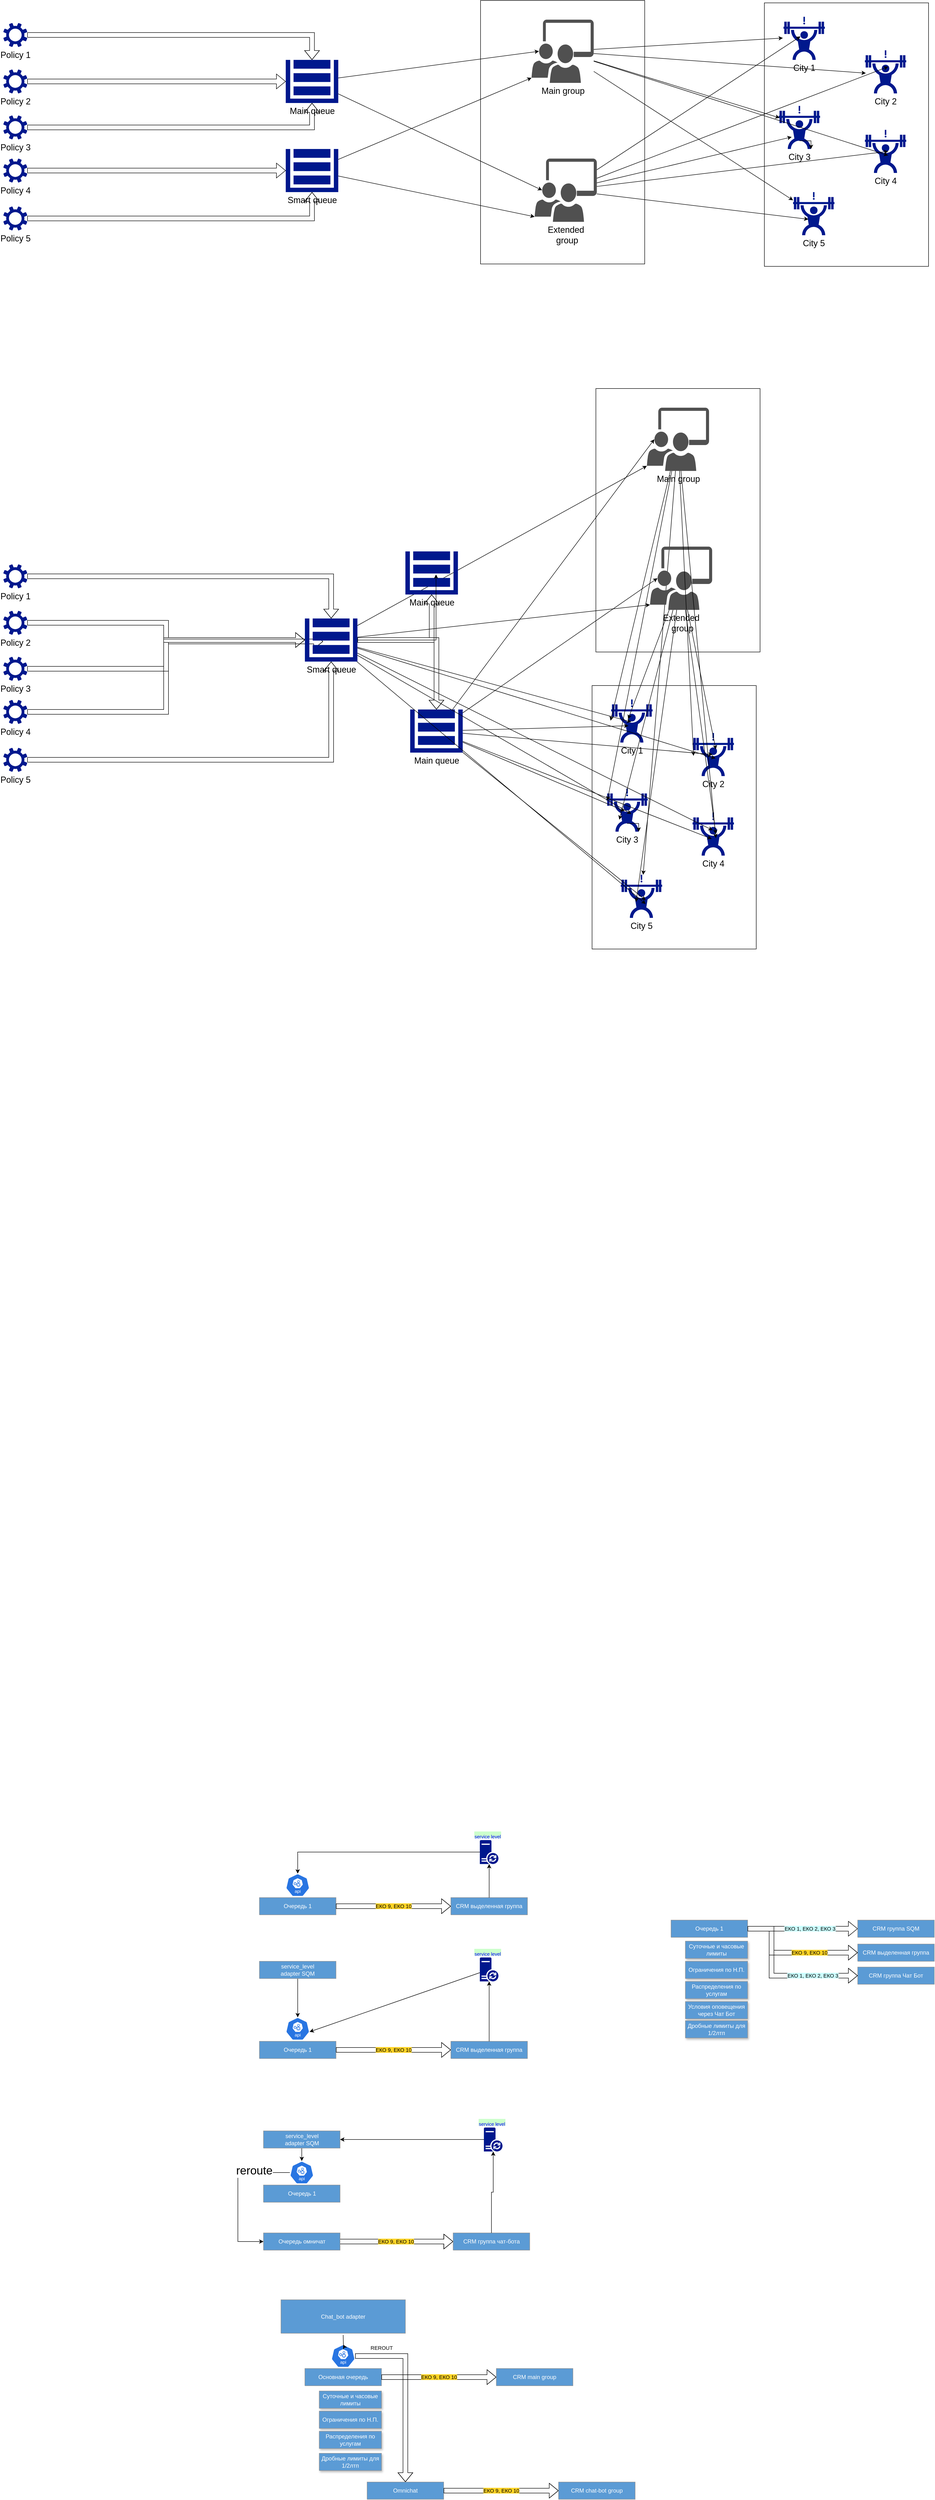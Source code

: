 <mxfile version="24.6.2" type="github">
  <diagram name="Страница-1" id="KRMpJ-E6ySO9Nyk_nFT0">
    <mxGraphModel dx="1205" dy="474" grid="1" gridSize="10" guides="1" tooltips="1" connect="1" arrows="1" fold="1" page="1" pageScale="1" pageWidth="827" pageHeight="1169" math="0" shadow="0">
      <root>
        <mxCell id="0" />
        <mxCell id="1" parent="0" />
        <mxCell id="NJ9NiNap1AelAxhbIrzD-14" value="" style="rounded=0;whiteSpace=wrap;html=1;" parent="1" vertex="1">
          <mxGeometry x="1700" y="35" width="343" height="550" as="geometry" />
        </mxCell>
        <mxCell id="NJ9NiNap1AelAxhbIrzD-13" value="" style="rounded=0;whiteSpace=wrap;html=1;" parent="1" vertex="1">
          <mxGeometry x="1107" y="30" width="343" height="550" as="geometry" />
        </mxCell>
        <mxCell id="V7In_6Rf6NqUGrkst2az-36" style="edgeStyle=orthogonalEdgeStyle;rounded=0;orthogonalLoop=1;jettySize=auto;html=1;shape=flexArrow;" parent="1" source="V7In_6Rf6NqUGrkst2az-1" target="V7In_6Rf6NqUGrkst2az-5" edge="1">
          <mxGeometry relative="1" as="geometry" />
        </mxCell>
        <mxCell id="V7In_6Rf6NqUGrkst2az-37" value="&lt;span style=&quot;background-color: rgb(204, 255, 255);&quot;&gt;ЕКО 1, ЕКО 2, ЕКО 3&lt;/span&gt;" style="edgeLabel;html=1;align=center;verticalAlign=middle;resizable=0;points=[];shadow=1;fillColor=#FFD426;strokeColor=#FFD426;" parent="V7In_6Rf6NqUGrkst2az-36" vertex="1" connectable="0">
          <mxGeometry x="0.163" y="-1" relative="1" as="geometry">
            <mxPoint x="-4" y="-1" as="offset" />
          </mxGeometry>
        </mxCell>
        <UserObject label="&lt;div align=&quot;center&quot;&gt;&lt;font color=&quot;#ffffff&quot;&gt;Очередь 1&lt;/font&gt;&lt;br&gt;&lt;/div&gt;" tags="Фон" id="V7In_6Rf6NqUGrkst2az-1">
          <mxCell style="verticalAlign=middle;align=center;overflow=width;vsdxID=1;fillColor=#5b9bd5;gradientColor=none;shape=stencil(nZBLDoAgDERP0z3SIyjew0SURgSD+Lu9kMZoXLhwN9O+tukAlrNpJg1SzDH4QW/URgNYgZTkjA4UkwJUgGXng+6DX1zLfmoymdXo17xh5zmRJ6Q42BWCfc2oJfdAr+Yv+AP9Cb7OJ3H/2JG1HNGz/84klThPVCc=);strokeColor=#939393;points=[[0.5,1,0],[1,0.5,0],[0.5,0,0],[0,0.5,0],[0.5,0.5,0]];labelBackgroundColor=none;rounded=0;html=1;whiteSpace=wrap;" parent="1" vertex="1">
            <mxGeometry x="1505" y="4037" width="160" height="36" as="geometry" />
          </mxCell>
        </UserObject>
        <UserObject label="&lt;font color=&quot;#ffffff&quot;&gt;CRM группа SQM&lt;/font&gt;" tags="Фон" id="V7In_6Rf6NqUGrkst2az-5">
          <mxCell style="verticalAlign=middle;align=center;overflow=width;vsdxID=21;fillColor=#5b9bd5;gradientColor=none;shape=stencil(nZBLDoAgDERP0z3SIyjew0SURgSD+Lu9kMZoXLhwN9O+tukAlrNpJg1SzDH4QW/URgNYgZTkjA4UkwJUgGXng+6DX1zLfmoymdXo17xh5zmRJ6Q42BWCfc2oJfdAr+Yv+AP9Cb7OJ3H/2JG1HNGz/84klThPVCc=);strokeColor=#939393;points=[[0.5,1,0],[1,0.5,0],[0.5,0,0],[0,0.5,0],[0.5,0.5,0]];labelBackgroundColor=none;rounded=0;html=1;whiteSpace=wrap;" parent="1" vertex="1">
            <mxGeometry x="1895" y="4037" width="160" height="36" as="geometry" />
          </mxCell>
        </UserObject>
        <UserObject label="&lt;font color=&quot;#ffffff&quot;&gt;Ограничения по Н.П.&lt;br&gt;&lt;/font&gt;" tags="Фон" id="V7In_6Rf6NqUGrkst2az-30">
          <mxCell style="verticalAlign=middle;align=center;overflow=width;vsdxID=18;fillColor=#5b9bd5;gradientColor=none;shape=stencil(nZBLDoAgDERP0z3SIyjew0SURgSD+Lu9kMZoXLhwN9O+tukAlrNpJg1SzDH4QW/URgNYgZTkjA4UkwJUgGXng+6DX1zLfmoymdXo17xh5zmRJ6Q42BWCfc2oJfdAr+Yv+AP9Cb7OJ3H/2JG1HNGz/84klThPVCc=);strokeColor=#939393;points=[[0.5,1,0],[1,0.5,0],[0.5,0,0],[0,0.5,0],[0.5,0.5,0]];labelBackgroundColor=none;rounded=0;html=1;whiteSpace=wrap;shadow=1;" parent="1" vertex="1">
            <mxGeometry x="1535" y="4123" width="130" height="36" as="geometry" />
          </mxCell>
        </UserObject>
        <UserObject label="&lt;font color=&quot;#ffffff&quot;&gt;Суточные и часовые лимиты&lt;br&gt;&lt;/font&gt;" tags="Фон" id="V7In_6Rf6NqUGrkst2az-31">
          <mxCell style="verticalAlign=middle;align=center;overflow=width;vsdxID=18;fillColor=#5b9bd5;gradientColor=none;shape=stencil(nZBLDoAgDERP0z3SIyjew0SURgSD+Lu9kMZoXLhwN9O+tukAlrNpJg1SzDH4QW/URgNYgZTkjA4UkwJUgGXng+6DX1zLfmoymdXo17xh5zmRJ6Q42BWCfc2oJfdAr+Yv+AP9Cb7OJ3H/2JG1HNGz/84klThPVCc=);strokeColor=#939393;points=[[0.5,1,0],[1,0.5,0],[0.5,0,0],[0,0.5,0],[0.5,0.5,0]];labelBackgroundColor=none;rounded=0;html=1;whiteSpace=wrap;shadow=1;" parent="1" vertex="1">
            <mxGeometry x="1535" y="4081" width="130" height="36" as="geometry" />
          </mxCell>
        </UserObject>
        <UserObject label="&lt;font color=&quot;#ffffff&quot;&gt;Распределения по услугам&lt;br&gt;&lt;/font&gt;" tags="Фон" id="V7In_6Rf6NqUGrkst2az-32">
          <mxCell style="verticalAlign=middle;align=center;overflow=width;vsdxID=18;fillColor=#5b9bd5;gradientColor=none;shape=stencil(nZBLDoAgDERP0z3SIyjew0SURgSD+Lu9kMZoXLhwN9O+tukAlrNpJg1SzDH4QW/URgNYgZTkjA4UkwJUgGXng+6DX1zLfmoymdXo17xh5zmRJ6Q42BWCfc2oJfdAr+Yv+AP9Cb7OJ3H/2JG1HNGz/84klThPVCc=);strokeColor=#939393;points=[[0.5,1,0],[1,0.5,0],[0.5,0,0],[0,0.5,0],[0.5,0.5,0]];labelBackgroundColor=none;rounded=0;html=1;whiteSpace=wrap;shadow=1;" parent="1" vertex="1">
            <mxGeometry x="1535" y="4165" width="130" height="36" as="geometry" />
          </mxCell>
        </UserObject>
        <UserObject label="&lt;font color=&quot;#ffffff&quot;&gt;Условия оповещения через Чат Бот&lt;br&gt;&lt;/font&gt;" tags="Фон" id="V7In_6Rf6NqUGrkst2az-33">
          <mxCell style="verticalAlign=middle;align=center;overflow=width;vsdxID=18;fillColor=#5b9bd5;gradientColor=none;shape=stencil(nZBLDoAgDERP0z3SIyjew0SURgSD+Lu9kMZoXLhwN9O+tukAlrNpJg1SzDH4QW/URgNYgZTkjA4UkwJUgGXng+6DX1zLfmoymdXo17xh5zmRJ6Q42BWCfc2oJfdAr+Yv+AP9Cb7OJ3H/2JG1HNGz/84klThPVCc=);strokeColor=#939393;points=[[0.5,1,0],[1,0.5,0],[0.5,0,0],[0,0.5,0],[0.5,0.5,0]];labelBackgroundColor=none;rounded=0;html=1;whiteSpace=wrap;shadow=1;" parent="1" vertex="1">
            <mxGeometry x="1535" y="4207" width="130" height="36" as="geometry" />
          </mxCell>
        </UserObject>
        <UserObject label="&lt;font color=&quot;#ffffff&quot;&gt;Дробные лимиты для 1/2лтп&lt;br&gt;&lt;/font&gt;" tags="Фон" id="V7In_6Rf6NqUGrkst2az-34">
          <mxCell style="verticalAlign=middle;align=center;overflow=width;vsdxID=18;fillColor=#5b9bd5;gradientColor=none;shape=stencil(nZBLDoAgDERP0z3SIyjew0SURgSD+Lu9kMZoXLhwN9O+tukAlrNpJg1SzDH4QW/URgNYgZTkjA4UkwJUgGXng+6DX1zLfmoymdXo17xh5zmRJ6Q42BWCfc2oJfdAr+Yv+AP9Cb7OJ3H/2JG1HNGz/84klThPVCc=);strokeColor=#939393;points=[[0.5,1,0],[1,0.5,0],[0.5,0,0],[0,0.5,0],[0.5,0.5,0]];labelBackgroundColor=none;rounded=0;html=1;whiteSpace=wrap;shadow=1;" parent="1" vertex="1">
            <mxGeometry x="1535" y="4247" width="130" height="36" as="geometry" />
          </mxCell>
        </UserObject>
        <UserObject label="&lt;font color=&quot;#ffffff&quot;&gt;CRM выделенная группа&lt;br&gt;&lt;/font&gt;" tags="Фон" id="V7In_6Rf6NqUGrkst2az-35">
          <mxCell style="verticalAlign=middle;align=center;overflow=width;vsdxID=21;fillColor=#5b9bd5;gradientColor=none;shape=stencil(nZBLDoAgDERP0z3SIyjew0SURgSD+Lu9kMZoXLhwN9O+tukAlrNpJg1SzDH4QW/URgNYgZTkjA4UkwJUgGXng+6DX1zLfmoymdXo17xh5zmRJ6Q42BWCfc2oJfdAr+Yv+AP9Cb7OJ3H/2JG1HNGz/84klThPVCc=);strokeColor=#939393;points=[[0.5,1,0],[1,0.5,0],[0.5,0,0],[0,0.5,0],[0.5,0.5,0]];labelBackgroundColor=none;rounded=0;html=1;whiteSpace=wrap;" parent="1" vertex="1">
            <mxGeometry x="1895" y="4087" width="160" height="36" as="geometry" />
          </mxCell>
        </UserObject>
        <mxCell id="V7In_6Rf6NqUGrkst2az-38" style="edgeStyle=orthogonalEdgeStyle;rounded=0;orthogonalLoop=1;jettySize=auto;html=1;entryX=0;entryY=0.5;entryDx=0;entryDy=0;entryPerimeter=0;shape=flexArrow;" parent="1" source="V7In_6Rf6NqUGrkst2az-1" target="V7In_6Rf6NqUGrkst2az-35" edge="1">
          <mxGeometry relative="1" as="geometry">
            <Array as="points">
              <mxPoint x="1715" y="4055" />
              <mxPoint x="1715" y="4105" />
            </Array>
          </mxGeometry>
        </mxCell>
        <mxCell id="V7In_6Rf6NqUGrkst2az-39" value="&lt;span style=&quot;background-color: rgb(255, 212, 38);&quot;&gt;ЕКО 9, ЕКО 10&lt;/span&gt;" style="edgeLabel;html=1;align=center;verticalAlign=middle;resizable=0;points=[];" parent="V7In_6Rf6NqUGrkst2az-38" vertex="1" connectable="0">
          <mxGeometry x="0.275" y="-3" relative="1" as="geometry">
            <mxPoint y="-3" as="offset" />
          </mxGeometry>
        </mxCell>
        <UserObject label="&lt;font color=&quot;#ffffff&quot;&gt;CRM группа Чат Бот&lt;br&gt;&lt;/font&gt;" tags="Фон" id="V7In_6Rf6NqUGrkst2az-40">
          <mxCell style="verticalAlign=middle;align=center;overflow=width;vsdxID=21;fillColor=#5b9bd5;gradientColor=none;shape=stencil(nZBLDoAgDERP0z3SIyjew0SURgSD+Lu9kMZoXLhwN9O+tukAlrNpJg1SzDH4QW/URgNYgZTkjA4UkwJUgGXng+6DX1zLfmoymdXo17xh5zmRJ6Q42BWCfc2oJfdAr+Yv+AP9Cb7OJ3H/2JG1HNGz/84klThPVCc=);strokeColor=#939393;points=[[0.5,1,0],[1,0.5,0],[0.5,0,0],[0,0.5,0],[0.5,0.5,0]];labelBackgroundColor=none;rounded=0;html=1;whiteSpace=wrap;" parent="1" vertex="1">
            <mxGeometry x="1895" y="4135" width="160" height="36" as="geometry" />
          </mxCell>
        </UserObject>
        <mxCell id="V7In_6Rf6NqUGrkst2az-42" style="edgeStyle=orthogonalEdgeStyle;rounded=0;orthogonalLoop=1;jettySize=auto;html=1;entryX=0;entryY=0.5;entryDx=0;entryDy=0;entryPerimeter=0;shape=flexArrow;" parent="1" source="V7In_6Rf6NqUGrkst2az-1" target="V7In_6Rf6NqUGrkst2az-40" edge="1">
          <mxGeometry relative="1" as="geometry">
            <Array as="points">
              <mxPoint x="1715" y="4055" />
              <mxPoint x="1715" y="4153" />
            </Array>
          </mxGeometry>
        </mxCell>
        <mxCell id="V7In_6Rf6NqUGrkst2az-43" value="&lt;span style=&quot;background-color: rgb(204, 255, 255);&quot;&gt;ЕКО 1, ЕКО 2, ЕКО 3&lt;/span&gt;" style="edgeLabel;html=1;align=center;verticalAlign=middle;resizable=0;points=[];" parent="V7In_6Rf6NqUGrkst2az-42" vertex="1" connectable="0">
          <mxGeometry x="0.344" relative="1" as="geometry">
            <mxPoint x="13" as="offset" />
          </mxGeometry>
        </mxCell>
        <UserObject label="&lt;div align=&quot;center&quot;&gt;&lt;font color=&quot;#ffffff&quot;&gt;Очередь 1&lt;/font&gt;&lt;br&gt;&lt;/div&gt;" tags="Фон" id="V7In_6Rf6NqUGrkst2az-45">
          <mxCell style="verticalAlign=middle;align=center;overflow=width;vsdxID=1;fillColor=#5b9bd5;gradientColor=none;shape=stencil(nZBLDoAgDERP0z3SIyjew0SURgSD+Lu9kMZoXLhwN9O+tukAlrNpJg1SzDH4QW/URgNYgZTkjA4UkwJUgGXng+6DX1zLfmoymdXo17xh5zmRJ6Q42BWCfc2oJfdAr+Yv+AP9Cb7OJ3H/2JG1HNGz/84klThPVCc=);strokeColor=#939393;points=[[0.5,1,0],[1,0.5,0],[0.5,0,0],[0,0.5,0],[0.5,0.5,0]];labelBackgroundColor=none;rounded=0;html=1;whiteSpace=wrap;" parent="1" vertex="1">
            <mxGeometry x="645" y="3990" width="160" height="36" as="geometry" />
          </mxCell>
        </UserObject>
        <mxCell id="V7In_6Rf6NqUGrkst2az-46" style="edgeStyle=orthogonalEdgeStyle;rounded=0;orthogonalLoop=1;jettySize=auto;html=1;entryX=0;entryY=0.5;entryDx=0;entryDy=0;entryPerimeter=0;shape=flexArrow;" parent="1" source="V7In_6Rf6NqUGrkst2az-45" target="V7In_6Rf6NqUGrkst2az-48" edge="1">
          <mxGeometry relative="1" as="geometry">
            <Array as="points">
              <mxPoint x="965" y="4008" />
              <mxPoint x="965" y="4008" />
            </Array>
          </mxGeometry>
        </mxCell>
        <mxCell id="V7In_6Rf6NqUGrkst2az-47" value="&lt;span style=&quot;background-color: rgb(255, 212, 38);&quot;&gt;ЕКО 9, ЕКО 10&lt;/span&gt;" style="edgeLabel;html=1;align=center;verticalAlign=middle;resizable=0;points=[];" parent="V7In_6Rf6NqUGrkst2az-46" vertex="1" connectable="0">
          <mxGeometry x="0.275" y="-3" relative="1" as="geometry">
            <mxPoint x="-33" y="-3" as="offset" />
          </mxGeometry>
        </mxCell>
        <UserObject label="&lt;font color=&quot;#ffffff&quot;&gt;CRM выделенная группа&lt;br&gt;&lt;/font&gt;" tags="Фон" id="V7In_6Rf6NqUGrkst2az-48">
          <mxCell style="verticalAlign=middle;align=center;overflow=width;vsdxID=21;fillColor=#5b9bd5;gradientColor=none;shape=stencil(nZBLDoAgDERP0z3SIyjew0SURgSD+Lu9kMZoXLhwN9O+tukAlrNpJg1SzDH4QW/URgNYgZTkjA4UkwJUgGXng+6DX1zLfmoymdXo17xh5zmRJ6Q42BWCfc2oJfdAr+Yv+AP9Cb7OJ3H/2JG1HNGz/84klThPVCc=);strokeColor=#939393;points=[[0.5,1,0],[1,0.5,0],[0.5,0,0],[0,0.5,0],[0.5,0.5,0]];labelBackgroundColor=none;rounded=0;html=1;whiteSpace=wrap;" parent="1" vertex="1">
            <mxGeometry x="1045" y="3990" width="160" height="36" as="geometry" />
          </mxCell>
        </UserObject>
        <mxCell id="V7In_6Rf6NqUGrkst2az-49" value="" style="sketch=0;aspect=fixed;pointerEvents=1;shadow=0;dashed=0;html=1;strokeColor=none;labelPosition=center;verticalLabelPosition=bottom;verticalAlign=top;align=right;fillColor=#00188D;shape=mxgraph.mscae.enterprise.database_synchronization" parent="1" vertex="1">
          <mxGeometry x="1105.5" y="3870" width="39" height="50" as="geometry" />
        </mxCell>
        <mxCell id="V7In_6Rf6NqUGrkst2az-51" style="edgeStyle=orthogonalEdgeStyle;rounded=0;orthogonalLoop=1;jettySize=auto;html=1;entryX=0.5;entryY=1;entryDx=0;entryDy=0;entryPerimeter=0;" parent="1" source="V7In_6Rf6NqUGrkst2az-48" target="V7In_6Rf6NqUGrkst2az-49" edge="1">
          <mxGeometry relative="1" as="geometry" />
        </mxCell>
        <mxCell id="V7In_6Rf6NqUGrkst2az-52" value="&lt;div align=&quot;right&quot;&gt;&lt;font style=&quot;background-color: rgb(204, 255, 204);&quot; color=&quot;#0000ff&quot;&gt;&lt;sub&gt;service level&lt;/sub&gt;&lt;/font&gt;&lt;/div&gt;" style="text;html=1;strokeColor=none;fillColor=none;align=center;verticalAlign=middle;whiteSpace=wrap;rounded=0;" parent="1" vertex="1">
          <mxGeometry x="1092" y="3850" width="60" height="20" as="geometry" />
        </mxCell>
        <mxCell id="V7In_6Rf6NqUGrkst2az-53" value="" style="aspect=fixed;sketch=0;html=1;dashed=0;whitespace=wrap;fillColor=#2875E2;strokeColor=#ffffff;points=[[0.005,0.63,0],[0.1,0.2,0],[0.9,0.2,0],[0.5,0,0],[0.995,0.63,0],[0.72,0.99,0],[0.5,1,0],[0.28,0.99,0]];shape=mxgraph.kubernetes.icon2;kubernetesLabel=1;prIcon=api" parent="1" vertex="1">
          <mxGeometry x="700" y="3940" width="50" height="48" as="geometry" />
        </mxCell>
        <mxCell id="V7In_6Rf6NqUGrkst2az-55" style="edgeStyle=orthogonalEdgeStyle;rounded=0;orthogonalLoop=1;jettySize=auto;html=1;entryX=0.5;entryY=0;entryDx=0;entryDy=0;entryPerimeter=0;" parent="1" source="V7In_6Rf6NqUGrkst2az-49" target="V7In_6Rf6NqUGrkst2az-53" edge="1">
          <mxGeometry relative="1" as="geometry" />
        </mxCell>
        <UserObject label="&lt;div align=&quot;center&quot;&gt;&lt;font color=&quot;#ffffff&quot;&gt;Очередь 1&lt;/font&gt;&lt;br&gt;&lt;/div&gt;" tags="Фон" id="V7In_6Rf6NqUGrkst2az-56">
          <mxCell style="verticalAlign=middle;align=center;overflow=width;vsdxID=1;fillColor=#5b9bd5;gradientColor=none;shape=stencil(nZBLDoAgDERP0z3SIyjew0SURgSD+Lu9kMZoXLhwN9O+tukAlrNpJg1SzDH4QW/URgNYgZTkjA4UkwJUgGXng+6DX1zLfmoymdXo17xh5zmRJ6Q42BWCfc2oJfdAr+Yv+AP9Cb7OJ3H/2JG1HNGz/84klThPVCc=);strokeColor=#939393;points=[[0.5,1,0],[1,0.5,0],[0.5,0,0],[0,0.5,0],[0.5,0.5,0]];labelBackgroundColor=none;rounded=0;html=1;whiteSpace=wrap;" parent="1" vertex="1">
            <mxGeometry x="645" y="4290" width="160" height="36" as="geometry" />
          </mxCell>
        </UserObject>
        <mxCell id="V7In_6Rf6NqUGrkst2az-57" style="edgeStyle=orthogonalEdgeStyle;rounded=0;orthogonalLoop=1;jettySize=auto;html=1;entryX=0;entryY=0.5;entryDx=0;entryDy=0;entryPerimeter=0;shape=flexArrow;" parent="1" source="V7In_6Rf6NqUGrkst2az-56" target="V7In_6Rf6NqUGrkst2az-59" edge="1">
          <mxGeometry relative="1" as="geometry">
            <Array as="points">
              <mxPoint x="965" y="4308" />
              <mxPoint x="965" y="4308" />
            </Array>
          </mxGeometry>
        </mxCell>
        <mxCell id="V7In_6Rf6NqUGrkst2az-58" value="&lt;span style=&quot;background-color: rgb(255, 212, 38);&quot;&gt;ЕКО 9, ЕКО 10&lt;/span&gt;" style="edgeLabel;html=1;align=center;verticalAlign=middle;resizable=0;points=[];" parent="V7In_6Rf6NqUGrkst2az-57" vertex="1" connectable="0">
          <mxGeometry x="0.275" y="-3" relative="1" as="geometry">
            <mxPoint x="-33" y="-3" as="offset" />
          </mxGeometry>
        </mxCell>
        <UserObject label="&lt;font color=&quot;#ffffff&quot;&gt;CRM выделенная группа&lt;br&gt;&lt;/font&gt;" tags="Фон" id="V7In_6Rf6NqUGrkst2az-59">
          <mxCell style="verticalAlign=middle;align=center;overflow=width;vsdxID=21;fillColor=#5b9bd5;gradientColor=none;shape=stencil(nZBLDoAgDERP0z3SIyjew0SURgSD+Lu9kMZoXLhwN9O+tukAlrNpJg1SzDH4QW/URgNYgZTkjA4UkwJUgGXng+6DX1zLfmoymdXo17xh5zmRJ6Q42BWCfc2oJfdAr+Yv+AP9Cb7OJ3H/2JG1HNGz/84klThPVCc=);strokeColor=#939393;points=[[0.5,1,0],[1,0.5,0],[0.5,0,0],[0,0.5,0],[0.5,0.5,0]];labelBackgroundColor=none;rounded=0;html=1;whiteSpace=wrap;" parent="1" vertex="1">
            <mxGeometry x="1045" y="4290" width="160" height="36" as="geometry" />
          </mxCell>
        </UserObject>
        <mxCell id="V7In_6Rf6NqUGrkst2az-60" value="" style="sketch=0;aspect=fixed;pointerEvents=1;shadow=0;dashed=0;html=1;strokeColor=none;labelPosition=center;verticalLabelPosition=bottom;verticalAlign=top;align=right;fillColor=#00188D;shape=mxgraph.mscae.enterprise.database_synchronization" parent="1" vertex="1">
          <mxGeometry x="1105.5" y="4115" width="39" height="50" as="geometry" />
        </mxCell>
        <mxCell id="V7In_6Rf6NqUGrkst2az-61" style="edgeStyle=orthogonalEdgeStyle;rounded=0;orthogonalLoop=1;jettySize=auto;html=1;entryX=0.5;entryY=1;entryDx=0;entryDy=0;entryPerimeter=0;" parent="1" source="V7In_6Rf6NqUGrkst2az-59" target="V7In_6Rf6NqUGrkst2az-60" edge="1">
          <mxGeometry relative="1" as="geometry" />
        </mxCell>
        <mxCell id="V7In_6Rf6NqUGrkst2az-62" value="&lt;div align=&quot;right&quot;&gt;&lt;font style=&quot;background-color: rgb(204, 255, 204);&quot; color=&quot;#0000ff&quot;&gt;&lt;sub&gt;service level&lt;/sub&gt;&lt;/font&gt;&lt;/div&gt;" style="text;html=1;strokeColor=none;fillColor=none;align=center;verticalAlign=middle;whiteSpace=wrap;rounded=0;" parent="1" vertex="1">
          <mxGeometry x="1092" y="4095" width="60" height="20" as="geometry" />
        </mxCell>
        <mxCell id="V7In_6Rf6NqUGrkst2az-63" value="" style="aspect=fixed;sketch=0;html=1;dashed=0;whitespace=wrap;fillColor=#2875E2;strokeColor=#ffffff;points=[[0.005,0.63,0],[0.1,0.2,0],[0.9,0.2,0],[0.5,0,0],[0.995,0.63,0],[0.72,0.99,0],[0.5,1,0],[0.28,0.99,0]];shape=mxgraph.kubernetes.icon2;kubernetesLabel=1;prIcon=api" parent="1" vertex="1">
          <mxGeometry x="700" y="4240" width="50" height="48" as="geometry" />
        </mxCell>
        <mxCell id="V7In_6Rf6NqUGrkst2az-70" value="" style="edgeStyle=orthogonalEdgeStyle;rounded=0;orthogonalLoop=1;jettySize=auto;html=1;" parent="1" source="V7In_6Rf6NqUGrkst2az-68" target="V7In_6Rf6NqUGrkst2az-63" edge="1">
          <mxGeometry relative="1" as="geometry" />
        </mxCell>
        <UserObject label="&lt;font color=&quot;#ffffff&quot;&gt;service_level&lt;br&gt;adapter SQM&lt;br&gt;&lt;/font&gt;" tags="Фон" id="V7In_6Rf6NqUGrkst2az-68">
          <mxCell style="verticalAlign=middle;align=center;overflow=width;vsdxID=1;fillColor=#5b9bd5;gradientColor=none;shape=stencil(nZBLDoAgDERP0z3SIyjew0SURgSD+Lu9kMZoXLhwN9O+tukAlrNpJg1SzDH4QW/URgNYgZTkjA4UkwJUgGXng+6DX1zLfmoymdXo17xh5zmRJ6Q42BWCfc2oJfdAr+Yv+AP9Cb7OJ3H/2JG1HNGz/84klThPVCc=);strokeColor=#939393;points=[[0.5,1,0],[1,0.5,0],[0.5,0,0],[0,0.5,0],[0.5,0.5,0]];labelBackgroundColor=none;rounded=0;html=1;whiteSpace=wrap;" parent="1" vertex="1">
            <mxGeometry x="645" y="4123" width="160" height="36" as="geometry" />
          </mxCell>
        </UserObject>
        <mxCell id="V7In_6Rf6NqUGrkst2az-69" style="rounded=0;orthogonalLoop=1;jettySize=auto;html=1;entryX=0.995;entryY=0.63;entryDx=0;entryDy=0;entryPerimeter=0;" parent="1" source="V7In_6Rf6NqUGrkst2az-60" target="V7In_6Rf6NqUGrkst2az-63" edge="1">
          <mxGeometry relative="1" as="geometry" />
        </mxCell>
        <UserObject label="&lt;div align=&quot;center&quot;&gt;&lt;font color=&quot;#ffffff&quot;&gt;Основная очередь&lt;/font&gt;&lt;br&gt;&lt;/div&gt;" tags="Фон" id="V7In_6Rf6NqUGrkst2az-71">
          <mxCell style="verticalAlign=middle;align=center;overflow=width;vsdxID=1;fillColor=#5b9bd5;gradientColor=none;shape=stencil(nZBLDoAgDERP0z3SIyjew0SURgSD+Lu9kMZoXLhwN9O+tukAlrNpJg1SzDH4QW/URgNYgZTkjA4UkwJUgGXng+6DX1zLfmoymdXo17xh5zmRJ6Q42BWCfc2oJfdAr+Yv+AP9Cb7OJ3H/2JG1HNGz/84klThPVCc=);strokeColor=#939393;points=[[0.5,1,0],[1,0.5,0],[0.5,0,0],[0,0.5,0],[0.5,0.5,0]];labelBackgroundColor=none;rounded=0;html=1;whiteSpace=wrap;" parent="1" vertex="1">
            <mxGeometry x="740" y="4973" width="160" height="36" as="geometry" />
          </mxCell>
        </UserObject>
        <mxCell id="V7In_6Rf6NqUGrkst2az-72" style="edgeStyle=orthogonalEdgeStyle;rounded=0;orthogonalLoop=1;jettySize=auto;html=1;entryX=0;entryY=0.5;entryDx=0;entryDy=0;entryPerimeter=0;shape=flexArrow;" parent="1" source="V7In_6Rf6NqUGrkst2az-71" target="V7In_6Rf6NqUGrkst2az-74" edge="1">
          <mxGeometry relative="1" as="geometry">
            <Array as="points">
              <mxPoint x="1060" y="4991" />
              <mxPoint x="1060" y="4991" />
            </Array>
          </mxGeometry>
        </mxCell>
        <mxCell id="V7In_6Rf6NqUGrkst2az-73" value="&lt;span style=&quot;background-color: rgb(255, 212, 38);&quot;&gt;ЕКО 9, ЕКО 10&lt;/span&gt;" style="edgeLabel;html=1;align=center;verticalAlign=middle;resizable=0;points=[];" parent="V7In_6Rf6NqUGrkst2az-72" vertex="1" connectable="0">
          <mxGeometry x="0.275" y="-3" relative="1" as="geometry">
            <mxPoint x="-33" y="-3" as="offset" />
          </mxGeometry>
        </mxCell>
        <UserObject label="&lt;font color=&quot;#ffffff&quot;&gt;CRM main group&lt;br&gt;&lt;/font&gt;" tags="Фон" id="V7In_6Rf6NqUGrkst2az-74">
          <mxCell style="verticalAlign=middle;align=center;overflow=width;vsdxID=21;fillColor=#5b9bd5;gradientColor=none;shape=stencil(nZBLDoAgDERP0z3SIyjew0SURgSD+Lu9kMZoXLhwN9O+tukAlrNpJg1SzDH4QW/URgNYgZTkjA4UkwJUgGXng+6DX1zLfmoymdXo17xh5zmRJ6Q42BWCfc2oJfdAr+Yv+AP9Cb7OJ3H/2JG1HNGz/84klThPVCc=);strokeColor=#939393;points=[[0.5,1,0],[1,0.5,0],[0.5,0,0],[0,0.5,0],[0.5,0.5,0]];labelBackgroundColor=none;rounded=0;html=1;whiteSpace=wrap;" parent="1" vertex="1">
            <mxGeometry x="1140" y="4973" width="160" height="36" as="geometry" />
          </mxCell>
        </UserObject>
        <mxCell id="NJ9NiNap1AelAxhbIrzD-113" style="edgeStyle=orthogonalEdgeStyle;rounded=0;orthogonalLoop=1;jettySize=auto;html=1;shape=flexArrow;" parent="1" source="V7In_6Rf6NqUGrkst2az-78" target="NJ9NiNap1AelAxhbIrzD-109" edge="1">
          <mxGeometry relative="1" as="geometry" />
        </mxCell>
        <mxCell id="NJ9NiNap1AelAxhbIrzD-114" value="REROUT" style="edgeLabel;html=1;align=center;verticalAlign=middle;resizable=0;points=[];" parent="NJ9NiNap1AelAxhbIrzD-113" vertex="1" connectable="0">
          <mxGeometry x="-0.559" y="-6" relative="1" as="geometry">
            <mxPoint x="-26" y="-23" as="offset" />
          </mxGeometry>
        </mxCell>
        <mxCell id="V7In_6Rf6NqUGrkst2az-78" value="" style="aspect=fixed;sketch=0;html=1;dashed=0;whitespace=wrap;fillColor=#2875E2;strokeColor=#ffffff;points=[[0.005,0.63,0],[0.1,0.2,0],[0.9,0.2,0],[0.5,0,0],[0.995,0.63,0],[0.72,0.99,0],[0.5,1,0],[0.28,0.99,0]];shape=mxgraph.kubernetes.icon2;kubernetesLabel=1;prIcon=api" parent="1" vertex="1">
          <mxGeometry x="795" y="4923" width="50" height="48" as="geometry" />
        </mxCell>
        <mxCell id="V7In_6Rf6NqUGrkst2az-83" value="" style="edgeStyle=orthogonalEdgeStyle;rounded=0;orthogonalLoop=1;jettySize=auto;html=1;" parent="1" target="V7In_6Rf6NqUGrkst2az-78" edge="1">
          <mxGeometry relative="1" as="geometry">
            <mxPoint x="820" y="4903" as="sourcePoint" />
          </mxGeometry>
        </mxCell>
        <UserObject label="&lt;font color=&quot;#ffffff&quot;&gt;Chat_bot adapter&lt;/font&gt;" tags="Фон" id="V7In_6Rf6NqUGrkst2az-87">
          <mxCell style="verticalAlign=middle;align=center;overflow=width;vsdxID=1;fillColor=#5b9bd5;gradientColor=none;shape=stencil(nZBLDoAgDERP0z3SIyjew0SURgSD+Lu9kMZoXLhwN9O+tukAlrNpJg1SzDH4QW/URgNYgZTkjA4UkwJUgGXng+6DX1zLfmoymdXo17xh5zmRJ6Q42BWCfc2oJfdAr+Yv+AP9Cb7OJ3H/2JG1HNGz/84klThPVCc=);strokeColor=#939393;points=[[0.5,1,0],[1,0.5,0],[0.5,0,0],[0,0.5,0],[0.5,0.5,0]];labelBackgroundColor=none;rounded=0;html=1;whiteSpace=wrap;" parent="1" vertex="1">
            <mxGeometry x="690" y="4829.5" width="260" height="70" as="geometry" />
          </mxCell>
        </UserObject>
        <mxCell id="NJ9NiNap1AelAxhbIrzD-1" value="&lt;font style=&quot;font-size: 18px;&quot;&gt;Policy 1&lt;/font&gt;" style="sketch=0;aspect=fixed;pointerEvents=1;shadow=0;dashed=0;html=1;strokeColor=none;labelPosition=center;verticalLabelPosition=bottom;verticalAlign=top;align=center;fillColor=#00188D;shape=mxgraph.mscae.enterprise.settings" parent="1" vertex="1">
          <mxGeometry x="110" y="77" width="50" height="50" as="geometry" />
        </mxCell>
        <mxCell id="NJ9NiNap1AelAxhbIrzD-29" style="edgeStyle=orthogonalEdgeStyle;rounded=0;orthogonalLoop=1;jettySize=auto;html=1;shape=flexArrow;" parent="1" source="NJ9NiNap1AelAxhbIrzD-2" target="NJ9NiNap1AelAxhbIrzD-8" edge="1">
          <mxGeometry relative="1" as="geometry" />
        </mxCell>
        <mxCell id="NJ9NiNap1AelAxhbIrzD-2" value="&lt;font style=&quot;font-size: 18px;&quot;&gt;Policy 2&lt;/font&gt;" style="sketch=0;aspect=fixed;pointerEvents=1;shadow=0;dashed=0;html=1;strokeColor=none;labelPosition=center;verticalLabelPosition=bottom;verticalAlign=top;align=center;fillColor=#00188D;shape=mxgraph.mscae.enterprise.settings" parent="1" vertex="1">
          <mxGeometry x="110" y="174" width="50" height="50" as="geometry" />
        </mxCell>
        <mxCell id="NJ9NiNap1AelAxhbIrzD-3" value="&lt;font style=&quot;font-size: 18px;&quot;&gt;Policy 3&lt;/font&gt;" style="sketch=0;aspect=fixed;pointerEvents=1;shadow=0;dashed=0;html=1;strokeColor=none;labelPosition=center;verticalLabelPosition=bottom;verticalAlign=top;align=center;fillColor=#00188D;shape=mxgraph.mscae.enterprise.settings" parent="1" vertex="1">
          <mxGeometry x="110" y="270" width="50" height="50" as="geometry" />
        </mxCell>
        <mxCell id="NJ9NiNap1AelAxhbIrzD-4" value="&lt;font style=&quot;font-size: 18px;&quot;&gt;Policy 4&lt;/font&gt;" style="sketch=0;aspect=fixed;pointerEvents=1;shadow=0;dashed=0;html=1;strokeColor=none;labelPosition=center;verticalLabelPosition=bottom;verticalAlign=top;align=center;fillColor=#00188D;shape=mxgraph.mscae.enterprise.settings" parent="1" vertex="1">
          <mxGeometry x="110" y="360" width="50" height="50" as="geometry" />
        </mxCell>
        <mxCell id="NJ9NiNap1AelAxhbIrzD-5" value="&lt;font style=&quot;font-size: 18px;&quot;&gt;Policy 5&lt;/font&gt;" style="sketch=0;aspect=fixed;pointerEvents=1;shadow=0;dashed=0;html=1;strokeColor=none;labelPosition=center;verticalLabelPosition=bottom;verticalAlign=top;align=center;fillColor=#00188D;shape=mxgraph.mscae.enterprise.settings" parent="1" vertex="1">
          <mxGeometry x="110" y="460" width="50" height="50" as="geometry" />
        </mxCell>
        <mxCell id="NJ9NiNap1AelAxhbIrzD-8" value="&lt;font style=&quot;font-size: 18px;&quot;&gt;Main queue&lt;/font&gt;" style="sketch=0;aspect=fixed;pointerEvents=1;shadow=0;dashed=0;html=1;strokeColor=none;labelPosition=center;verticalLabelPosition=bottom;verticalAlign=top;align=center;fillColor=#00188D;shape=mxgraph.mscae.enterprise.storage" parent="1" vertex="1">
          <mxGeometry x="700" y="154" width="109.76" height="90" as="geometry" />
        </mxCell>
        <mxCell id="NJ9NiNap1AelAxhbIrzD-9" value="&lt;font style=&quot;font-size: 18px;&quot;&gt;Smart queue&lt;/font&gt;" style="sketch=0;aspect=fixed;pointerEvents=1;shadow=0;dashed=0;html=1;strokeColor=none;labelPosition=center;verticalLabelPosition=bottom;verticalAlign=top;align=center;fillColor=#00188D;shape=mxgraph.mscae.enterprise.storage" parent="1" vertex="1">
          <mxGeometry x="700" y="340" width="109.76" height="90" as="geometry" />
        </mxCell>
        <mxCell id="NJ9NiNap1AelAxhbIrzD-11" value="&lt;div&gt;&lt;font style=&quot;font-size: 18px;&quot;&gt;City 1&lt;/font&gt;&lt;/div&gt;&lt;div&gt;&lt;font style=&quot;font-size: 18px;&quot;&gt;&lt;br&gt;&lt;/font&gt;&lt;/div&gt;" style="sketch=0;aspect=fixed;pointerEvents=1;shadow=0;dashed=0;html=1;strokeColor=none;labelPosition=center;verticalLabelPosition=bottom;verticalAlign=top;align=center;fillColor=#00188D;shape=mxgraph.mscae.enterprise.load_testing" parent="1" vertex="1">
          <mxGeometry x="1740" y="64" width="86.4" height="90" as="geometry" />
        </mxCell>
        <mxCell id="NJ9NiNap1AelAxhbIrzD-42" style="rounded=0;orthogonalLoop=1;jettySize=auto;html=1;" parent="1" source="NJ9NiNap1AelAxhbIrzD-17" target="NJ9NiNap1AelAxhbIrzD-24" edge="1">
          <mxGeometry relative="1" as="geometry" />
        </mxCell>
        <mxCell id="NJ9NiNap1AelAxhbIrzD-17" value="&lt;font style=&quot;font-size: 18px;&quot;&gt;Main group&lt;/font&gt;" style="sketch=0;pointerEvents=1;shadow=0;dashed=0;html=1;strokeColor=none;labelPosition=center;verticalLabelPosition=bottom;verticalAlign=top;align=center;fillColor=#505050;shape=mxgraph.mscae.intune.groups" parent="1" vertex="1">
          <mxGeometry x="1213.5" y="70" width="130" height="132" as="geometry" />
        </mxCell>
        <mxCell id="NJ9NiNap1AelAxhbIrzD-18" value="&lt;div&gt;&lt;font style=&quot;font-size: 18px;&quot;&gt;Extended&lt;/font&gt;&lt;/div&gt;&lt;div&gt;&lt;font style=&quot;font-size: 18px;&quot;&gt;&amp;nbsp;group&lt;/font&gt;&lt;/div&gt;" style="sketch=0;pointerEvents=1;shadow=0;dashed=0;html=1;strokeColor=none;labelPosition=center;verticalLabelPosition=bottom;verticalAlign=top;align=center;fillColor=#505050;shape=mxgraph.mscae.intune.groups" parent="1" vertex="1">
          <mxGeometry x="1220" y="360" width="130" height="132" as="geometry" />
        </mxCell>
        <mxCell id="NJ9NiNap1AelAxhbIrzD-19" value="&lt;font style=&quot;font-size: 18px;&quot;&gt;City 2&lt;br&gt;&lt;/font&gt;" style="sketch=0;aspect=fixed;pointerEvents=1;shadow=0;dashed=0;html=1;strokeColor=none;labelPosition=center;verticalLabelPosition=bottom;verticalAlign=top;align=center;fillColor=#00188D;shape=mxgraph.mscae.enterprise.load_testing" parent="1" vertex="1">
          <mxGeometry x="1910" y="134" width="86.4" height="90" as="geometry" />
        </mxCell>
        <mxCell id="NJ9NiNap1AelAxhbIrzD-20" value="&lt;font style=&quot;font-size: 18px;&quot;&gt;City 3&lt;/font&gt;" style="sketch=0;aspect=fixed;pointerEvents=1;shadow=0;dashed=0;html=1;strokeColor=none;labelPosition=center;verticalLabelPosition=bottom;verticalAlign=top;align=center;fillColor=#00188D;shape=mxgraph.mscae.enterprise.load_testing" parent="1" vertex="1">
          <mxGeometry x="1730" y="250" width="86.4" height="90" as="geometry" />
        </mxCell>
        <mxCell id="NJ9NiNap1AelAxhbIrzD-21" value="&lt;font style=&quot;font-size: 18px;&quot;&gt;City 4&lt;br&gt;&lt;/font&gt;" style="sketch=0;aspect=fixed;pointerEvents=1;shadow=0;dashed=0;html=1;strokeColor=none;labelPosition=center;verticalLabelPosition=bottom;verticalAlign=top;align=center;fillColor=#00188D;shape=mxgraph.mscae.enterprise.load_testing" parent="1" vertex="1">
          <mxGeometry x="1910" y="300" width="86.4" height="90" as="geometry" />
        </mxCell>
        <mxCell id="NJ9NiNap1AelAxhbIrzD-24" value="&lt;font style=&quot;font-size: 18px;&quot;&gt;City 5&lt;/font&gt;" style="sketch=0;aspect=fixed;pointerEvents=1;shadow=0;dashed=0;html=1;strokeColor=none;labelPosition=center;verticalLabelPosition=bottom;verticalAlign=top;align=center;fillColor=#00188D;shape=mxgraph.mscae.enterprise.load_testing" parent="1" vertex="1">
          <mxGeometry x="1760" y="430" width="86.4" height="90" as="geometry" />
        </mxCell>
        <mxCell id="NJ9NiNap1AelAxhbIrzD-27" style="edgeStyle=orthogonalEdgeStyle;rounded=0;orthogonalLoop=1;jettySize=auto;html=1;exitX=0.5;exitY=0.81;exitDx=0;exitDy=0;exitPerimeter=0;entryX=0.78;entryY=1;entryDx=0;entryDy=0;entryPerimeter=0;" parent="1" source="NJ9NiNap1AelAxhbIrzD-20" target="NJ9NiNap1AelAxhbIrzD-20" edge="1">
          <mxGeometry relative="1" as="geometry" />
        </mxCell>
        <mxCell id="NJ9NiNap1AelAxhbIrzD-30" style="edgeStyle=orthogonalEdgeStyle;rounded=0;orthogonalLoop=1;jettySize=auto;html=1;entryX=0.5;entryY=0;entryDx=0;entryDy=0;entryPerimeter=0;shape=flexArrow;" parent="1" source="NJ9NiNap1AelAxhbIrzD-1" target="NJ9NiNap1AelAxhbIrzD-8" edge="1">
          <mxGeometry relative="1" as="geometry" />
        </mxCell>
        <mxCell id="NJ9NiNap1AelAxhbIrzD-31" style="edgeStyle=orthogonalEdgeStyle;rounded=0;orthogonalLoop=1;jettySize=auto;html=1;entryX=0.5;entryY=1;entryDx=0;entryDy=0;entryPerimeter=0;shape=flexArrow;" parent="1" source="NJ9NiNap1AelAxhbIrzD-3" target="NJ9NiNap1AelAxhbIrzD-8" edge="1">
          <mxGeometry relative="1" as="geometry" />
        </mxCell>
        <mxCell id="NJ9NiNap1AelAxhbIrzD-32" style="edgeStyle=orthogonalEdgeStyle;rounded=0;orthogonalLoop=1;jettySize=auto;html=1;entryX=0;entryY=0.5;entryDx=0;entryDy=0;entryPerimeter=0;shape=flexArrow;" parent="1" source="NJ9NiNap1AelAxhbIrzD-4" target="NJ9NiNap1AelAxhbIrzD-9" edge="1">
          <mxGeometry relative="1" as="geometry" />
        </mxCell>
        <mxCell id="NJ9NiNap1AelAxhbIrzD-33" style="edgeStyle=orthogonalEdgeStyle;rounded=0;orthogonalLoop=1;jettySize=auto;html=1;entryX=0.5;entryY=1;entryDx=0;entryDy=0;entryPerimeter=0;shape=flexArrow;" parent="1" source="NJ9NiNap1AelAxhbIrzD-5" target="NJ9NiNap1AelAxhbIrzD-9" edge="1">
          <mxGeometry relative="1" as="geometry" />
        </mxCell>
        <mxCell id="NJ9NiNap1AelAxhbIrzD-34" style="rounded=0;orthogonalLoop=1;jettySize=auto;html=1;entryX=0.12;entryY=0.5;entryDx=0;entryDy=0;entryPerimeter=0;" parent="1" source="NJ9NiNap1AelAxhbIrzD-8" target="NJ9NiNap1AelAxhbIrzD-17" edge="1">
          <mxGeometry relative="1" as="geometry" />
        </mxCell>
        <mxCell id="NJ9NiNap1AelAxhbIrzD-35" style="rounded=0;orthogonalLoop=1;jettySize=auto;html=1;entryX=0.12;entryY=0.5;entryDx=0;entryDy=0;entryPerimeter=0;" parent="1" source="NJ9NiNap1AelAxhbIrzD-8" target="NJ9NiNap1AelAxhbIrzD-18" edge="1">
          <mxGeometry relative="1" as="geometry" />
        </mxCell>
        <mxCell id="NJ9NiNap1AelAxhbIrzD-36" style="rounded=0;orthogonalLoop=1;jettySize=auto;html=1;entryX=0;entryY=0.92;entryDx=0;entryDy=0;entryPerimeter=0;" parent="1" source="NJ9NiNap1AelAxhbIrzD-9" target="NJ9NiNap1AelAxhbIrzD-17" edge="1">
          <mxGeometry relative="1" as="geometry" />
        </mxCell>
        <mxCell id="NJ9NiNap1AelAxhbIrzD-37" style="rounded=0;orthogonalLoop=1;jettySize=auto;html=1;entryX=0;entryY=0.92;entryDx=0;entryDy=0;entryPerimeter=0;" parent="1" source="NJ9NiNap1AelAxhbIrzD-9" target="NJ9NiNap1AelAxhbIrzD-18" edge="1">
          <mxGeometry relative="1" as="geometry" />
        </mxCell>
        <mxCell id="NJ9NiNap1AelAxhbIrzD-38" style="rounded=0;orthogonalLoop=1;jettySize=auto;html=1;entryX=-0.015;entryY=0.493;entryDx=0;entryDy=0;entryPerimeter=0;" parent="1" source="NJ9NiNap1AelAxhbIrzD-17" target="NJ9NiNap1AelAxhbIrzD-11" edge="1">
          <mxGeometry relative="1" as="geometry" />
        </mxCell>
        <mxCell id="NJ9NiNap1AelAxhbIrzD-39" style="rounded=0;orthogonalLoop=1;jettySize=auto;html=1;entryX=0.023;entryY=0.53;entryDx=0;entryDy=0;entryPerimeter=0;" parent="1" source="NJ9NiNap1AelAxhbIrzD-17" target="NJ9NiNap1AelAxhbIrzD-19" edge="1">
          <mxGeometry relative="1" as="geometry" />
        </mxCell>
        <mxCell id="NJ9NiNap1AelAxhbIrzD-40" style="rounded=0;orthogonalLoop=1;jettySize=auto;html=1;entryX=0.023;entryY=0.278;entryDx=0;entryDy=0;entryPerimeter=0;" parent="1" source="NJ9NiNap1AelAxhbIrzD-17" target="NJ9NiNap1AelAxhbIrzD-20" edge="1">
          <mxGeometry relative="1" as="geometry" />
        </mxCell>
        <mxCell id="NJ9NiNap1AelAxhbIrzD-41" style="rounded=0;orthogonalLoop=1;jettySize=auto;html=1;entryX=0.563;entryY=0.593;entryDx=0;entryDy=0;entryPerimeter=0;" parent="1" source="NJ9NiNap1AelAxhbIrzD-17" target="NJ9NiNap1AelAxhbIrzD-21" edge="1">
          <mxGeometry relative="1" as="geometry" />
        </mxCell>
        <mxCell id="NJ9NiNap1AelAxhbIrzD-43" style="rounded=0;orthogonalLoop=1;jettySize=auto;html=1;entryX=0.409;entryY=0.456;entryDx=0;entryDy=0;entryPerimeter=0;" parent="1" source="NJ9NiNap1AelAxhbIrzD-18" target="NJ9NiNap1AelAxhbIrzD-11" edge="1">
          <mxGeometry relative="1" as="geometry" />
        </mxCell>
        <mxCell id="NJ9NiNap1AelAxhbIrzD-44" style="rounded=0;orthogonalLoop=1;jettySize=auto;html=1;entryX=0.563;entryY=0.381;entryDx=0;entryDy=0;entryPerimeter=0;" parent="1" source="NJ9NiNap1AelAxhbIrzD-18" target="NJ9NiNap1AelAxhbIrzD-19" edge="1">
          <mxGeometry relative="1" as="geometry" />
        </mxCell>
        <mxCell id="NJ9NiNap1AelAxhbIrzD-45" style="rounded=0;orthogonalLoop=1;jettySize=auto;html=1;entryX=0.313;entryY=0.722;entryDx=0;entryDy=0;entryPerimeter=0;" parent="1" source="NJ9NiNap1AelAxhbIrzD-18" target="NJ9NiNap1AelAxhbIrzD-20" edge="1">
          <mxGeometry relative="1" as="geometry" />
        </mxCell>
        <mxCell id="NJ9NiNap1AelAxhbIrzD-46" style="rounded=0;orthogonalLoop=1;jettySize=auto;html=1;entryX=0.563;entryY=0.5;entryDx=0;entryDy=0;entryPerimeter=0;" parent="1" source="NJ9NiNap1AelAxhbIrzD-18" target="NJ9NiNap1AelAxhbIrzD-21" edge="1">
          <mxGeometry relative="1" as="geometry" />
        </mxCell>
        <mxCell id="NJ9NiNap1AelAxhbIrzD-47" style="rounded=0;orthogonalLoop=1;jettySize=auto;html=1;entryX=0.37;entryY=0.63;entryDx=0;entryDy=0;entryPerimeter=0;" parent="1" source="NJ9NiNap1AelAxhbIrzD-18" target="NJ9NiNap1AelAxhbIrzD-24" edge="1">
          <mxGeometry relative="1" as="geometry" />
        </mxCell>
        <mxCell id="NJ9NiNap1AelAxhbIrzD-48" value="" style="rounded=0;whiteSpace=wrap;html=1;" parent="1" vertex="1">
          <mxGeometry x="1340" y="1460" width="343" height="550" as="geometry" />
        </mxCell>
        <mxCell id="NJ9NiNap1AelAxhbIrzD-49" value="" style="rounded=0;whiteSpace=wrap;html=1;" parent="1" vertex="1">
          <mxGeometry x="1348" y="840" width="343" height="550" as="geometry" />
        </mxCell>
        <mxCell id="NJ9NiNap1AelAxhbIrzD-50" value="&lt;font style=&quot;font-size: 18px;&quot;&gt;Policy 1&lt;/font&gt;" style="sketch=0;aspect=fixed;pointerEvents=1;shadow=0;dashed=0;html=1;strokeColor=none;labelPosition=center;verticalLabelPosition=bottom;verticalAlign=top;align=center;fillColor=#00188D;shape=mxgraph.mscae.enterprise.settings" parent="1" vertex="1">
          <mxGeometry x="110" y="1207" width="50" height="50" as="geometry" />
        </mxCell>
        <mxCell id="NJ9NiNap1AelAxhbIrzD-51" style="edgeStyle=orthogonalEdgeStyle;rounded=0;orthogonalLoop=1;jettySize=auto;html=1;shape=flexArrow;" parent="1" source="NJ9NiNap1AelAxhbIrzD-57" target="NJ9NiNap1AelAxhbIrzD-56" edge="1">
          <mxGeometry relative="1" as="geometry" />
        </mxCell>
        <mxCell id="NJ9NiNap1AelAxhbIrzD-52" value="&lt;font style=&quot;font-size: 18px;&quot;&gt;Policy 2&lt;/font&gt;" style="sketch=0;aspect=fixed;pointerEvents=1;shadow=0;dashed=0;html=1;strokeColor=none;labelPosition=center;verticalLabelPosition=bottom;verticalAlign=top;align=center;fillColor=#00188D;shape=mxgraph.mscae.enterprise.settings" parent="1" vertex="1">
          <mxGeometry x="110" y="1304" width="50" height="50" as="geometry" />
        </mxCell>
        <mxCell id="NJ9NiNap1AelAxhbIrzD-53" value="&lt;font style=&quot;font-size: 18px;&quot;&gt;Policy 3&lt;/font&gt;" style="sketch=0;aspect=fixed;pointerEvents=1;shadow=0;dashed=0;html=1;strokeColor=none;labelPosition=center;verticalLabelPosition=bottom;verticalAlign=top;align=center;fillColor=#00188D;shape=mxgraph.mscae.enterprise.settings" parent="1" vertex="1">
          <mxGeometry x="110" y="1400" width="50" height="50" as="geometry" />
        </mxCell>
        <mxCell id="NJ9NiNap1AelAxhbIrzD-54" value="&lt;font style=&quot;font-size: 18px;&quot;&gt;Policy 4&lt;/font&gt;" style="sketch=0;aspect=fixed;pointerEvents=1;shadow=0;dashed=0;html=1;strokeColor=none;labelPosition=center;verticalLabelPosition=bottom;verticalAlign=top;align=center;fillColor=#00188D;shape=mxgraph.mscae.enterprise.settings" parent="1" vertex="1">
          <mxGeometry x="110" y="1490" width="50" height="50" as="geometry" />
        </mxCell>
        <mxCell id="NJ9NiNap1AelAxhbIrzD-55" value="&lt;font style=&quot;font-size: 18px;&quot;&gt;Policy 5&lt;/font&gt;" style="sketch=0;aspect=fixed;pointerEvents=1;shadow=0;dashed=0;html=1;strokeColor=none;labelPosition=center;verticalLabelPosition=bottom;verticalAlign=top;align=center;fillColor=#00188D;shape=mxgraph.mscae.enterprise.settings" parent="1" vertex="1">
          <mxGeometry x="110" y="1590" width="50" height="50" as="geometry" />
        </mxCell>
        <mxCell id="NJ9NiNap1AelAxhbIrzD-56" value="&lt;font style=&quot;font-size: 18px;&quot;&gt;Main queue&lt;/font&gt;" style="sketch=0;aspect=fixed;pointerEvents=1;shadow=0;dashed=0;html=1;strokeColor=none;labelPosition=center;verticalLabelPosition=bottom;verticalAlign=top;align=center;fillColor=#00188D;shape=mxgraph.mscae.enterprise.storage" parent="1" vertex="1">
          <mxGeometry x="960" y="1510" width="109.76" height="90" as="geometry" />
        </mxCell>
        <mxCell id="NJ9NiNap1AelAxhbIrzD-58" value="&lt;div&gt;&lt;font style=&quot;font-size: 18px;&quot;&gt;City 1&lt;/font&gt;&lt;/div&gt;&lt;div&gt;&lt;font style=&quot;font-size: 18px;&quot;&gt;&lt;br&gt;&lt;/font&gt;&lt;/div&gt;" style="sketch=0;aspect=fixed;pointerEvents=1;shadow=0;dashed=0;html=1;strokeColor=none;labelPosition=center;verticalLabelPosition=bottom;verticalAlign=top;align=center;fillColor=#00188D;shape=mxgraph.mscae.enterprise.load_testing" parent="1" vertex="1">
          <mxGeometry x="1380" y="1489" width="86.4" height="90" as="geometry" />
        </mxCell>
        <mxCell id="NJ9NiNap1AelAxhbIrzD-59" style="rounded=0;orthogonalLoop=1;jettySize=auto;html=1;" parent="1" source="NJ9NiNap1AelAxhbIrzD-60" target="NJ9NiNap1AelAxhbIrzD-65" edge="1">
          <mxGeometry relative="1" as="geometry" />
        </mxCell>
        <mxCell id="NJ9NiNap1AelAxhbIrzD-60" value="&lt;font style=&quot;font-size: 18px;&quot;&gt;Main group&lt;/font&gt;" style="sketch=0;pointerEvents=1;shadow=0;dashed=0;html=1;strokeColor=none;labelPosition=center;verticalLabelPosition=bottom;verticalAlign=top;align=center;fillColor=#505050;shape=mxgraph.mscae.intune.groups" parent="1" vertex="1">
          <mxGeometry x="1454.5" y="880" width="130" height="132" as="geometry" />
        </mxCell>
        <mxCell id="NJ9NiNap1AelAxhbIrzD-61" value="&lt;div&gt;&lt;font style=&quot;font-size: 18px;&quot;&gt;Extended&lt;/font&gt;&lt;/div&gt;&lt;div&gt;&lt;font style=&quot;font-size: 18px;&quot;&gt;&amp;nbsp;group&lt;/font&gt;&lt;/div&gt;" style="sketch=0;pointerEvents=1;shadow=0;dashed=0;html=1;strokeColor=none;labelPosition=center;verticalLabelPosition=bottom;verticalAlign=top;align=center;fillColor=#505050;shape=mxgraph.mscae.intune.groups" parent="1" vertex="1">
          <mxGeometry x="1461" y="1170" width="130" height="132" as="geometry" />
        </mxCell>
        <mxCell id="NJ9NiNap1AelAxhbIrzD-62" value="&lt;font style=&quot;font-size: 18px;&quot;&gt;City 2&lt;br&gt;&lt;/font&gt;" style="sketch=0;aspect=fixed;pointerEvents=1;shadow=0;dashed=0;html=1;strokeColor=none;labelPosition=center;verticalLabelPosition=bottom;verticalAlign=top;align=center;fillColor=#00188D;shape=mxgraph.mscae.enterprise.load_testing" parent="1" vertex="1">
          <mxGeometry x="1550" y="1559" width="86.4" height="90" as="geometry" />
        </mxCell>
        <mxCell id="NJ9NiNap1AelAxhbIrzD-63" value="&lt;font style=&quot;font-size: 18px;&quot;&gt;City 3&lt;/font&gt;" style="sketch=0;aspect=fixed;pointerEvents=1;shadow=0;dashed=0;html=1;strokeColor=none;labelPosition=center;verticalLabelPosition=bottom;verticalAlign=top;align=center;fillColor=#00188D;shape=mxgraph.mscae.enterprise.load_testing" parent="1" vertex="1">
          <mxGeometry x="1370" y="1675" width="86.4" height="90" as="geometry" />
        </mxCell>
        <mxCell id="NJ9NiNap1AelAxhbIrzD-64" value="&lt;font style=&quot;font-size: 18px;&quot;&gt;City 4&lt;br&gt;&lt;/font&gt;" style="sketch=0;aspect=fixed;pointerEvents=1;shadow=0;dashed=0;html=1;strokeColor=none;labelPosition=center;verticalLabelPosition=bottom;verticalAlign=top;align=center;fillColor=#00188D;shape=mxgraph.mscae.enterprise.load_testing" parent="1" vertex="1">
          <mxGeometry x="1550" y="1725" width="86.4" height="90" as="geometry" />
        </mxCell>
        <mxCell id="NJ9NiNap1AelAxhbIrzD-65" value="&lt;font style=&quot;font-size: 18px;&quot;&gt;City 5&lt;/font&gt;" style="sketch=0;aspect=fixed;pointerEvents=1;shadow=0;dashed=0;html=1;strokeColor=none;labelPosition=center;verticalLabelPosition=bottom;verticalAlign=top;align=center;fillColor=#00188D;shape=mxgraph.mscae.enterprise.load_testing" parent="1" vertex="1">
          <mxGeometry x="1400" y="1855" width="86.4" height="90" as="geometry" />
        </mxCell>
        <mxCell id="NJ9NiNap1AelAxhbIrzD-66" style="edgeStyle=orthogonalEdgeStyle;rounded=0;orthogonalLoop=1;jettySize=auto;html=1;exitX=0.5;exitY=0.81;exitDx=0;exitDy=0;exitPerimeter=0;entryX=0.78;entryY=1;entryDx=0;entryDy=0;entryPerimeter=0;" parent="1" source="NJ9NiNap1AelAxhbIrzD-63" target="NJ9NiNap1AelAxhbIrzD-63" edge="1">
          <mxGeometry relative="1" as="geometry" />
        </mxCell>
        <mxCell id="NJ9NiNap1AelAxhbIrzD-67" style="edgeStyle=orthogonalEdgeStyle;rounded=0;orthogonalLoop=1;jettySize=auto;html=1;entryX=0.5;entryY=0;entryDx=0;entryDy=0;entryPerimeter=0;shape=flexArrow;" parent="1" source="NJ9NiNap1AelAxhbIrzD-50" target="NJ9NiNap1AelAxhbIrzD-57" edge="1">
          <mxGeometry relative="1" as="geometry" />
        </mxCell>
        <mxCell id="NJ9NiNap1AelAxhbIrzD-68" style="edgeStyle=orthogonalEdgeStyle;rounded=0;orthogonalLoop=1;jettySize=auto;html=1;entryX=0.346;entryY=0.533;entryDx=0;entryDy=0;entryPerimeter=0;shape=flexArrow;" parent="1" source="NJ9NiNap1AelAxhbIrzD-53" target="NJ9NiNap1AelAxhbIrzD-57" edge="1">
          <mxGeometry relative="1" as="geometry" />
        </mxCell>
        <mxCell id="NJ9NiNap1AelAxhbIrzD-69" style="edgeStyle=orthogonalEdgeStyle;rounded=0;orthogonalLoop=1;jettySize=auto;html=1;entryX=0;entryY=0.5;entryDx=0;entryDy=0;entryPerimeter=0;shape=flexArrow;" parent="1" source="NJ9NiNap1AelAxhbIrzD-54" target="NJ9NiNap1AelAxhbIrzD-57" edge="1">
          <mxGeometry relative="1" as="geometry" />
        </mxCell>
        <mxCell id="NJ9NiNap1AelAxhbIrzD-70" style="edgeStyle=orthogonalEdgeStyle;rounded=0;orthogonalLoop=1;jettySize=auto;html=1;entryX=0.5;entryY=1;entryDx=0;entryDy=0;entryPerimeter=0;shape=flexArrow;" parent="1" source="NJ9NiNap1AelAxhbIrzD-55" target="NJ9NiNap1AelAxhbIrzD-57" edge="1">
          <mxGeometry relative="1" as="geometry" />
        </mxCell>
        <mxCell id="NJ9NiNap1AelAxhbIrzD-71" style="rounded=0;orthogonalLoop=1;jettySize=auto;html=1;entryX=0.12;entryY=0.5;entryDx=0;entryDy=0;entryPerimeter=0;" parent="1" source="NJ9NiNap1AelAxhbIrzD-56" target="NJ9NiNap1AelAxhbIrzD-60" edge="1">
          <mxGeometry relative="1" as="geometry" />
        </mxCell>
        <mxCell id="NJ9NiNap1AelAxhbIrzD-72" style="rounded=0;orthogonalLoop=1;jettySize=auto;html=1;entryX=0.12;entryY=0.5;entryDx=0;entryDy=0;entryPerimeter=0;" parent="1" source="NJ9NiNap1AelAxhbIrzD-56" target="NJ9NiNap1AelAxhbIrzD-61" edge="1">
          <mxGeometry relative="1" as="geometry" />
        </mxCell>
        <mxCell id="NJ9NiNap1AelAxhbIrzD-73" style="rounded=0;orthogonalLoop=1;jettySize=auto;html=1;entryX=0;entryY=0.92;entryDx=0;entryDy=0;entryPerimeter=0;" parent="1" source="NJ9NiNap1AelAxhbIrzD-57" target="NJ9NiNap1AelAxhbIrzD-60" edge="1">
          <mxGeometry relative="1" as="geometry" />
        </mxCell>
        <mxCell id="NJ9NiNap1AelAxhbIrzD-74" style="rounded=0;orthogonalLoop=1;jettySize=auto;html=1;entryX=0;entryY=0.92;entryDx=0;entryDy=0;entryPerimeter=0;" parent="1" source="NJ9NiNap1AelAxhbIrzD-57" target="NJ9NiNap1AelAxhbIrzD-61" edge="1">
          <mxGeometry relative="1" as="geometry" />
        </mxCell>
        <mxCell id="NJ9NiNap1AelAxhbIrzD-75" style="rounded=0;orthogonalLoop=1;jettySize=auto;html=1;entryX=-0.015;entryY=0.493;entryDx=0;entryDy=0;entryPerimeter=0;" parent="1" source="NJ9NiNap1AelAxhbIrzD-60" target="NJ9NiNap1AelAxhbIrzD-58" edge="1">
          <mxGeometry relative="1" as="geometry" />
        </mxCell>
        <mxCell id="NJ9NiNap1AelAxhbIrzD-76" style="rounded=0;orthogonalLoop=1;jettySize=auto;html=1;entryX=0.023;entryY=0.53;entryDx=0;entryDy=0;entryPerimeter=0;" parent="1" source="NJ9NiNap1AelAxhbIrzD-60" target="NJ9NiNap1AelAxhbIrzD-62" edge="1">
          <mxGeometry relative="1" as="geometry" />
        </mxCell>
        <mxCell id="NJ9NiNap1AelAxhbIrzD-77" style="rounded=0;orthogonalLoop=1;jettySize=auto;html=1;entryX=0.023;entryY=0.278;entryDx=0;entryDy=0;entryPerimeter=0;" parent="1" source="NJ9NiNap1AelAxhbIrzD-60" target="NJ9NiNap1AelAxhbIrzD-63" edge="1">
          <mxGeometry relative="1" as="geometry" />
        </mxCell>
        <mxCell id="NJ9NiNap1AelAxhbIrzD-78" style="rounded=0;orthogonalLoop=1;jettySize=auto;html=1;entryX=0.563;entryY=0.593;entryDx=0;entryDy=0;entryPerimeter=0;" parent="1" source="NJ9NiNap1AelAxhbIrzD-60" target="NJ9NiNap1AelAxhbIrzD-64" edge="1">
          <mxGeometry relative="1" as="geometry" />
        </mxCell>
        <mxCell id="NJ9NiNap1AelAxhbIrzD-79" style="rounded=0;orthogonalLoop=1;jettySize=auto;html=1;entryX=0.409;entryY=0.456;entryDx=0;entryDy=0;entryPerimeter=0;" parent="1" source="NJ9NiNap1AelAxhbIrzD-61" target="NJ9NiNap1AelAxhbIrzD-58" edge="1">
          <mxGeometry relative="1" as="geometry" />
        </mxCell>
        <mxCell id="NJ9NiNap1AelAxhbIrzD-80" style="rounded=0;orthogonalLoop=1;jettySize=auto;html=1;entryX=0.563;entryY=0.381;entryDx=0;entryDy=0;entryPerimeter=0;" parent="1" source="NJ9NiNap1AelAxhbIrzD-61" target="NJ9NiNap1AelAxhbIrzD-62" edge="1">
          <mxGeometry relative="1" as="geometry" />
        </mxCell>
        <mxCell id="NJ9NiNap1AelAxhbIrzD-81" style="rounded=0;orthogonalLoop=1;jettySize=auto;html=1;entryX=0.313;entryY=0.722;entryDx=0;entryDy=0;entryPerimeter=0;" parent="1" source="NJ9NiNap1AelAxhbIrzD-61" target="NJ9NiNap1AelAxhbIrzD-63" edge="1">
          <mxGeometry relative="1" as="geometry" />
        </mxCell>
        <mxCell id="NJ9NiNap1AelAxhbIrzD-82" style="rounded=0;orthogonalLoop=1;jettySize=auto;html=1;entryX=0.563;entryY=0.5;entryDx=0;entryDy=0;entryPerimeter=0;" parent="1" source="NJ9NiNap1AelAxhbIrzD-61" target="NJ9NiNap1AelAxhbIrzD-64" edge="1">
          <mxGeometry relative="1" as="geometry" />
        </mxCell>
        <mxCell id="NJ9NiNap1AelAxhbIrzD-83" style="rounded=0;orthogonalLoop=1;jettySize=auto;html=1;entryX=0.37;entryY=0.63;entryDx=0;entryDy=0;entryPerimeter=0;" parent="1" source="NJ9NiNap1AelAxhbIrzD-61" target="NJ9NiNap1AelAxhbIrzD-65" edge="1">
          <mxGeometry relative="1" as="geometry" />
        </mxCell>
        <mxCell id="NJ9NiNap1AelAxhbIrzD-91" style="rounded=0;orthogonalLoop=1;jettySize=auto;html=1;entryX=0.417;entryY=0.611;entryDx=0;entryDy=0;entryPerimeter=0;" parent="1" source="NJ9NiNap1AelAxhbIrzD-56" target="NJ9NiNap1AelAxhbIrzD-58" edge="1">
          <mxGeometry relative="1" as="geometry" />
        </mxCell>
        <mxCell id="NJ9NiNap1AelAxhbIrzD-92" style="rounded=0;orthogonalLoop=1;jettySize=auto;html=1;entryX=0.486;entryY=0.5;entryDx=0;entryDy=0;entryPerimeter=0;" parent="1" source="NJ9NiNap1AelAxhbIrzD-56" target="NJ9NiNap1AelAxhbIrzD-62" edge="1">
          <mxGeometry relative="1" as="geometry" />
        </mxCell>
        <mxCell id="NJ9NiNap1AelAxhbIrzD-93" style="rounded=0;orthogonalLoop=1;jettySize=auto;html=1;entryX=0.44;entryY=0.522;entryDx=0;entryDy=0;entryPerimeter=0;" parent="1" source="NJ9NiNap1AelAxhbIrzD-56" target="NJ9NiNap1AelAxhbIrzD-63" edge="1">
          <mxGeometry relative="1" as="geometry" />
        </mxCell>
        <mxCell id="NJ9NiNap1AelAxhbIrzD-94" style="rounded=0;orthogonalLoop=1;jettySize=auto;html=1;entryX=0.463;entryY=0.611;entryDx=0;entryDy=0;entryPerimeter=0;" parent="1" source="NJ9NiNap1AelAxhbIrzD-56" target="NJ9NiNap1AelAxhbIrzD-64" edge="1">
          <mxGeometry relative="1" as="geometry" />
        </mxCell>
        <mxCell id="NJ9NiNap1AelAxhbIrzD-95" style="rounded=0;orthogonalLoop=1;jettySize=auto;html=1;entryX=0.602;entryY=0.589;entryDx=0;entryDy=0;entryPerimeter=0;" parent="1" source="NJ9NiNap1AelAxhbIrzD-56" target="NJ9NiNap1AelAxhbIrzD-65" edge="1">
          <mxGeometry relative="1" as="geometry" />
        </mxCell>
        <mxCell id="NJ9NiNap1AelAxhbIrzD-96" style="rounded=0;orthogonalLoop=1;jettySize=auto;html=1;entryX=0.486;entryY=0.522;entryDx=0;entryDy=0;entryPerimeter=0;" parent="1" source="NJ9NiNap1AelAxhbIrzD-57" target="NJ9NiNap1AelAxhbIrzD-58" edge="1">
          <mxGeometry relative="1" as="geometry" />
        </mxCell>
        <mxCell id="NJ9NiNap1AelAxhbIrzD-97" style="rounded=0;orthogonalLoop=1;jettySize=auto;html=1;entryX=0.556;entryY=0.589;entryDx=0;entryDy=0;entryPerimeter=0;" parent="1" source="NJ9NiNap1AelAxhbIrzD-57" target="NJ9NiNap1AelAxhbIrzD-62" edge="1">
          <mxGeometry relative="1" as="geometry" />
        </mxCell>
        <mxCell id="NJ9NiNap1AelAxhbIrzD-98" style="rounded=0;orthogonalLoop=1;jettySize=auto;html=1;entryX=0.602;entryY=0.589;entryDx=0;entryDy=0;entryPerimeter=0;" parent="1" source="NJ9NiNap1AelAxhbIrzD-57" target="NJ9NiNap1AelAxhbIrzD-63" edge="1">
          <mxGeometry relative="1" as="geometry" />
        </mxCell>
        <mxCell id="NJ9NiNap1AelAxhbIrzD-99" style="rounded=0;orthogonalLoop=1;jettySize=auto;html=1;entryX=0.486;entryY=0.411;entryDx=0;entryDy=0;entryPerimeter=0;" parent="1" source="NJ9NiNap1AelAxhbIrzD-57" target="NJ9NiNap1AelAxhbIrzD-64" edge="1">
          <mxGeometry relative="1" as="geometry" />
        </mxCell>
        <mxCell id="NJ9NiNap1AelAxhbIrzD-100" style="rounded=0;orthogonalLoop=1;jettySize=auto;html=1;entryX=0.602;entryY=0.678;entryDx=0;entryDy=0;entryPerimeter=0;" parent="1" source="NJ9NiNap1AelAxhbIrzD-57" target="NJ9NiNap1AelAxhbIrzD-65" edge="1">
          <mxGeometry relative="1" as="geometry" />
        </mxCell>
        <mxCell id="NJ9NiNap1AelAxhbIrzD-101" value="" style="edgeStyle=orthogonalEdgeStyle;rounded=0;orthogonalLoop=1;jettySize=auto;html=1;shape=flexArrow;" parent="1" source="NJ9NiNap1AelAxhbIrzD-52" target="NJ9NiNap1AelAxhbIrzD-57" edge="1">
          <mxGeometry relative="1" as="geometry">
            <mxPoint x="160" y="1329" as="sourcePoint" />
            <mxPoint x="970" y="1365" as="targetPoint" />
          </mxGeometry>
        </mxCell>
        <mxCell id="NJ9NiNap1AelAxhbIrzD-104" style="edgeStyle=orthogonalEdgeStyle;rounded=0;orthogonalLoop=1;jettySize=auto;html=1;shape=flexArrow;" parent="1" source="NJ9NiNap1AelAxhbIrzD-57" target="NJ9NiNap1AelAxhbIrzD-102" edge="1">
          <mxGeometry relative="1" as="geometry" />
        </mxCell>
        <mxCell id="NJ9NiNap1AelAxhbIrzD-57" value="&lt;font style=&quot;font-size: 18px;&quot;&gt;Smart queue&lt;/font&gt;" style="sketch=0;aspect=fixed;pointerEvents=1;shadow=0;dashed=0;html=1;strokeColor=none;labelPosition=center;verticalLabelPosition=bottom;verticalAlign=top;align=center;fillColor=#00188D;shape=mxgraph.mscae.enterprise.storage" parent="1" vertex="1">
          <mxGeometry x="740" y="1320" width="109.76" height="90" as="geometry" />
        </mxCell>
        <mxCell id="NJ9NiNap1AelAxhbIrzD-102" value="&lt;font style=&quot;font-size: 18px;&quot;&gt;Main queue&lt;/font&gt;" style="sketch=0;aspect=fixed;pointerEvents=1;shadow=0;dashed=0;html=1;strokeColor=none;labelPosition=center;verticalLabelPosition=bottom;verticalAlign=top;align=center;fillColor=#00188D;shape=mxgraph.mscae.enterprise.storage" parent="1" vertex="1">
          <mxGeometry x="950" y="1180" width="109.76" height="90" as="geometry" />
        </mxCell>
        <mxCell id="NJ9NiNap1AelAxhbIrzD-103" style="edgeStyle=orthogonalEdgeStyle;rounded=0;orthogonalLoop=1;jettySize=auto;html=1;entryX=0.583;entryY=0.533;entryDx=0;entryDy=0;entryPerimeter=0;" parent="1" source="NJ9NiNap1AelAxhbIrzD-57" target="NJ9NiNap1AelAxhbIrzD-102" edge="1">
          <mxGeometry relative="1" as="geometry" />
        </mxCell>
        <UserObject label="&lt;font color=&quot;#ffffff&quot;&gt;Ограничения по Н.П.&lt;br&gt;&lt;/font&gt;" tags="Фон" id="NJ9NiNap1AelAxhbIrzD-105">
          <mxCell style="verticalAlign=middle;align=center;overflow=width;vsdxID=18;fillColor=#5b9bd5;gradientColor=none;shape=stencil(nZBLDoAgDERP0z3SIyjew0SURgSD+Lu9kMZoXLhwN9O+tukAlrNpJg1SzDH4QW/URgNYgZTkjA4UkwJUgGXng+6DX1zLfmoymdXo17xh5zmRJ6Q42BWCfc2oJfdAr+Yv+AP9Cb7OJ3H/2JG1HNGz/84klThPVCc=);strokeColor=#939393;points=[[0.5,1,0],[1,0.5,0],[0.5,0,0],[0,0.5,0],[0.5,0.5,0]];labelBackgroundColor=none;rounded=0;html=1;whiteSpace=wrap;shadow=1;" parent="1" vertex="1">
            <mxGeometry x="770" y="5062" width="130" height="36" as="geometry" />
          </mxCell>
        </UserObject>
        <UserObject label="&lt;font color=&quot;#ffffff&quot;&gt;Суточные и часовые лимиты&lt;br&gt;&lt;/font&gt;" tags="Фон" id="NJ9NiNap1AelAxhbIrzD-106">
          <mxCell style="verticalAlign=middle;align=center;overflow=width;vsdxID=18;fillColor=#5b9bd5;gradientColor=none;shape=stencil(nZBLDoAgDERP0z3SIyjew0SURgSD+Lu9kMZoXLhwN9O+tukAlrNpJg1SzDH4QW/URgNYgZTkjA4UkwJUgGXng+6DX1zLfmoymdXo17xh5zmRJ6Q42BWCfc2oJfdAr+Yv+AP9Cb7OJ3H/2JG1HNGz/84klThPVCc=);strokeColor=#939393;points=[[0.5,1,0],[1,0.5,0],[0.5,0,0],[0,0.5,0],[0.5,0.5,0]];labelBackgroundColor=none;rounded=0;html=1;whiteSpace=wrap;shadow=1;" parent="1" vertex="1">
            <mxGeometry x="770" y="5020" width="130" height="36" as="geometry" />
          </mxCell>
        </UserObject>
        <UserObject label="&lt;font color=&quot;#ffffff&quot;&gt;Распределения по услугам&lt;br&gt;&lt;/font&gt;" tags="Фон" id="NJ9NiNap1AelAxhbIrzD-107">
          <mxCell style="verticalAlign=middle;align=center;overflow=width;vsdxID=18;fillColor=#5b9bd5;gradientColor=none;shape=stencil(nZBLDoAgDERP0z3SIyjew0SURgSD+Lu9kMZoXLhwN9O+tukAlrNpJg1SzDH4QW/URgNYgZTkjA4UkwJUgGXng+6DX1zLfmoymdXo17xh5zmRJ6Q42BWCfc2oJfdAr+Yv+AP9Cb7OJ3H/2JG1HNGz/84klThPVCc=);strokeColor=#939393;points=[[0.5,1,0],[1,0.5,0],[0.5,0,0],[0,0.5,0],[0.5,0.5,0]];labelBackgroundColor=none;rounded=0;html=1;whiteSpace=wrap;shadow=1;" parent="1" vertex="1">
            <mxGeometry x="770" y="5104" width="130" height="36" as="geometry" />
          </mxCell>
        </UserObject>
        <UserObject label="&lt;font color=&quot;#ffffff&quot;&gt;Дробные лимиты для 1/2лтп&lt;br&gt;&lt;/font&gt;" tags="Фон" id="NJ9NiNap1AelAxhbIrzD-108">
          <mxCell style="verticalAlign=middle;align=center;overflow=width;vsdxID=18;fillColor=#5b9bd5;gradientColor=none;shape=stencil(nZBLDoAgDERP0z3SIyjew0SURgSD+Lu9kMZoXLhwN9O+tukAlrNpJg1SzDH4QW/URgNYgZTkjA4UkwJUgGXng+6DX1zLfmoymdXo17xh5zmRJ6Q42BWCfc2oJfdAr+Yv+AP9Cb7OJ3H/2JG1HNGz/84klThPVCc=);strokeColor=#939393;points=[[0.5,1,0],[1,0.5,0],[0.5,0,0],[0,0.5,0],[0.5,0.5,0]];labelBackgroundColor=none;rounded=0;html=1;whiteSpace=wrap;shadow=1;" parent="1" vertex="1">
            <mxGeometry x="770" y="5150" width="130" height="36" as="geometry" />
          </mxCell>
        </UserObject>
        <UserObject label="&lt;div align=&quot;center&quot;&gt;&lt;font color=&quot;#ffffff&quot;&gt;Omnichat&lt;/font&gt;&lt;br&gt;&lt;/div&gt;" tags="Фон" id="NJ9NiNap1AelAxhbIrzD-109">
          <mxCell style="verticalAlign=middle;align=center;overflow=width;vsdxID=1;fillColor=#5b9bd5;gradientColor=none;shape=stencil(nZBLDoAgDERP0z3SIyjew0SURgSD+Lu9kMZoXLhwN9O+tukAlrNpJg1SzDH4QW/URgNYgZTkjA4UkwJUgGXng+6DX1zLfmoymdXo17xh5zmRJ6Q42BWCfc2oJfdAr+Yv+AP9Cb7OJ3H/2JG1HNGz/84klThPVCc=);strokeColor=#939393;points=[[0.5,1,0],[1,0.5,0],[0.5,0,0],[0,0.5,0],[0.5,0.5,0]];labelBackgroundColor=none;rounded=0;html=1;whiteSpace=wrap;" parent="1" vertex="1">
            <mxGeometry x="870" y="5210" width="160" height="36" as="geometry" />
          </mxCell>
        </UserObject>
        <mxCell id="NJ9NiNap1AelAxhbIrzD-110" style="edgeStyle=orthogonalEdgeStyle;rounded=0;orthogonalLoop=1;jettySize=auto;html=1;entryX=0;entryY=0.5;entryDx=0;entryDy=0;entryPerimeter=0;shape=flexArrow;" parent="1" source="NJ9NiNap1AelAxhbIrzD-109" target="NJ9NiNap1AelAxhbIrzD-112" edge="1">
          <mxGeometry relative="1" as="geometry">
            <Array as="points">
              <mxPoint x="1190" y="5228" />
              <mxPoint x="1190" y="5228" />
            </Array>
          </mxGeometry>
        </mxCell>
        <mxCell id="NJ9NiNap1AelAxhbIrzD-111" value="&lt;span style=&quot;background-color: rgb(255, 212, 38);&quot;&gt;ЕКО 9, ЕКО 10&lt;/span&gt;" style="edgeLabel;html=1;align=center;verticalAlign=middle;resizable=0;points=[];" parent="NJ9NiNap1AelAxhbIrzD-110" vertex="1" connectable="0">
          <mxGeometry x="0.275" y="-3" relative="1" as="geometry">
            <mxPoint x="-33" y="-3" as="offset" />
          </mxGeometry>
        </mxCell>
        <UserObject label="&lt;font color=&quot;#ffffff&quot;&gt;CRM chat-bot group&lt;br&gt;&lt;/font&gt;" tags="Фон" id="NJ9NiNap1AelAxhbIrzD-112">
          <mxCell style="verticalAlign=middle;align=center;overflow=width;vsdxID=21;fillColor=#5b9bd5;gradientColor=none;shape=stencil(nZBLDoAgDERP0z3SIyjew0SURgSD+Lu9kMZoXLhwN9O+tukAlrNpJg1SzDH4QW/URgNYgZTkjA4UkwJUgGXng+6DX1zLfmoymdXo17xh5zmRJ6Q42BWCfc2oJfdAr+Yv+AP9Cb7OJ3H/2JG1HNGz/84klThPVCc=);strokeColor=#939393;points=[[0.5,1,0],[1,0.5,0],[0.5,0,0],[0,0.5,0],[0.5,0.5,0]];labelBackgroundColor=none;rounded=0;html=1;whiteSpace=wrap;" parent="1" vertex="1">
            <mxGeometry x="1270" y="5210" width="160" height="36" as="geometry" />
          </mxCell>
        </UserObject>
        <UserObject label="&lt;div align=&quot;center&quot;&gt;&lt;font color=&quot;#ffffff&quot;&gt;Очередь 1&lt;/font&gt;&lt;br&gt;&lt;/div&gt;" tags="Фон" id="FlgHbcOQYVURjm1XraZz-1">
          <mxCell style="verticalAlign=middle;align=center;overflow=width;vsdxID=1;fillColor=#5b9bd5;gradientColor=none;shape=stencil(nZBLDoAgDERP0z3SIyjew0SURgSD+Lu9kMZoXLhwN9O+tukAlrNpJg1SzDH4QW/URgNYgZTkjA4UkwJUgGXng+6DX1zLfmoymdXo17xh5zmRJ6Q42BWCfc2oJfdAr+Yv+AP9Cb7OJ3H/2JG1HNGz/84klThPVCc=);strokeColor=#939393;points=[[0.5,1,0],[1,0.5,0],[0.5,0,0],[0,0.5,0],[0.5,0.5,0]];labelBackgroundColor=none;rounded=0;html=1;whiteSpace=wrap;" parent="1" vertex="1">
            <mxGeometry x="653.5" y="4590" width="160" height="36" as="geometry" />
          </mxCell>
        </UserObject>
        <mxCell id="FlgHbcOQYVURjm1XraZz-2" style="edgeStyle=orthogonalEdgeStyle;rounded=0;orthogonalLoop=1;jettySize=auto;html=1;entryX=0;entryY=0.5;entryDx=0;entryDy=0;entryPerimeter=0;shape=flexArrow;" parent="1" target="FlgHbcOQYVURjm1XraZz-4" edge="1">
          <mxGeometry relative="1" as="geometry">
            <Array as="points">
              <mxPoint x="969.76" y="4708" />
              <mxPoint x="969.76" y="4708" />
            </Array>
            <mxPoint x="809.76" y="4708" as="sourcePoint" />
          </mxGeometry>
        </mxCell>
        <mxCell id="FlgHbcOQYVURjm1XraZz-3" value="&lt;span style=&quot;background-color: rgb(255, 212, 38);&quot;&gt;ЕКО 9, ЕКО 10&lt;/span&gt;" style="edgeLabel;html=1;align=center;verticalAlign=middle;resizable=0;points=[];" parent="FlgHbcOQYVURjm1XraZz-2" vertex="1" connectable="0">
          <mxGeometry x="0.275" y="-3" relative="1" as="geometry">
            <mxPoint x="-33" y="-3" as="offset" />
          </mxGeometry>
        </mxCell>
        <UserObject label="&lt;font color=&quot;#ffffff&quot;&gt;CRM группа чат-бота&lt;br&gt;&lt;/font&gt;" tags="Фон" id="FlgHbcOQYVURjm1XraZz-4">
          <mxCell style="verticalAlign=middle;align=center;overflow=width;vsdxID=21;fillColor=#5b9bd5;gradientColor=none;shape=stencil(nZBLDoAgDERP0z3SIyjew0SURgSD+Lu9kMZoXLhwN9O+tukAlrNpJg1SzDH4QW/URgNYgZTkjA4UkwJUgGXng+6DX1zLfmoymdXo17xh5zmRJ6Q42BWCfc2oJfdAr+Yv+AP9Cb7OJ3H/2JG1HNGz/84klThPVCc=);strokeColor=#939393;points=[[0.5,1,0],[1,0.5,0],[0.5,0,0],[0,0.5,0],[0.5,0.5,0]];labelBackgroundColor=none;rounded=0;html=1;whiteSpace=wrap;" parent="1" vertex="1">
            <mxGeometry x="1049.76" y="4690" width="160" height="36" as="geometry" />
          </mxCell>
        </UserObject>
        <mxCell id="FlgHbcOQYVURjm1XraZz-5" value="" style="sketch=0;aspect=fixed;pointerEvents=1;shadow=0;dashed=0;html=1;strokeColor=none;labelPosition=center;verticalLabelPosition=bottom;verticalAlign=top;align=right;fillColor=#00188D;shape=mxgraph.mscae.enterprise.database_synchronization" parent="1" vertex="1">
          <mxGeometry x="1114" y="4470" width="39" height="50" as="geometry" />
        </mxCell>
        <mxCell id="FlgHbcOQYVURjm1XraZz-6" style="edgeStyle=orthogonalEdgeStyle;rounded=0;orthogonalLoop=1;jettySize=auto;html=1;entryX=0.5;entryY=1;entryDx=0;entryDy=0;entryPerimeter=0;" parent="1" source="FlgHbcOQYVURjm1XraZz-4" target="FlgHbcOQYVURjm1XraZz-5" edge="1">
          <mxGeometry relative="1" as="geometry" />
        </mxCell>
        <mxCell id="FlgHbcOQYVURjm1XraZz-7" value="&lt;div align=&quot;right&quot;&gt;&lt;font style=&quot;background-color: rgb(204, 255, 204);&quot; color=&quot;#0000ff&quot;&gt;&lt;sub&gt;service level&lt;/sub&gt;&lt;/font&gt;&lt;/div&gt;" style="text;html=1;strokeColor=none;fillColor=none;align=center;verticalAlign=middle;whiteSpace=wrap;rounded=0;" parent="1" vertex="1">
          <mxGeometry x="1100.5" y="4450" width="60" height="20" as="geometry" />
        </mxCell>
        <mxCell id="FlgHbcOQYVURjm1XraZz-8" value="" style="aspect=fixed;sketch=0;html=1;dashed=0;whitespace=wrap;fillColor=#2875E2;strokeColor=#ffffff;points=[[0.005,0.63,0],[0.1,0.2,0],[0.9,0.2,0],[0.5,0,0],[0.995,0.63,0],[0.72,0.99,0],[0.5,1,0],[0.28,0.99,0]];shape=mxgraph.kubernetes.icon2;kubernetesLabel=1;prIcon=api" parent="1" vertex="1">
          <mxGeometry x="708.5" y="4540" width="50" height="48" as="geometry" />
        </mxCell>
        <mxCell id="FlgHbcOQYVURjm1XraZz-9" value="" style="edgeStyle=orthogonalEdgeStyle;rounded=0;orthogonalLoop=1;jettySize=auto;html=1;" parent="1" source="FlgHbcOQYVURjm1XraZz-10" target="FlgHbcOQYVURjm1XraZz-8" edge="1">
          <mxGeometry relative="1" as="geometry" />
        </mxCell>
        <UserObject label="&lt;font color=&quot;#ffffff&quot;&gt;service_level&lt;br&gt;adapter SQM&lt;br&gt;&lt;/font&gt;" tags="Фон" id="FlgHbcOQYVURjm1XraZz-10">
          <mxCell style="verticalAlign=middle;align=center;overflow=width;vsdxID=1;fillColor=#5b9bd5;gradientColor=none;shape=stencil(nZBLDoAgDERP0z3SIyjew0SURgSD+Lu9kMZoXLhwN9O+tukAlrNpJg1SzDH4QW/URgNYgZTkjA4UkwJUgGXng+6DX1zLfmoymdXo17xh5zmRJ6Q42BWCfc2oJfdAr+Yv+AP9Cb7OJ3H/2JG1HNGz/84klThPVCc=);strokeColor=#939393;points=[[0.5,1,0],[1,0.5,0],[0.5,0,0],[0,0.5,0],[0.5,0.5,0]];labelBackgroundColor=none;rounded=0;html=1;whiteSpace=wrap;" parent="1" vertex="1">
            <mxGeometry x="653.5" y="4477" width="160" height="36" as="geometry" />
          </mxCell>
        </UserObject>
        <mxCell id="FlgHbcOQYVURjm1XraZz-11" style="edgeStyle=orthogonalEdgeStyle;rounded=0;orthogonalLoop=1;jettySize=auto;html=1;entryX=1;entryY=0.5;entryDx=0;entryDy=0;entryPerimeter=0;" parent="1" source="FlgHbcOQYVURjm1XraZz-5" target="FlgHbcOQYVURjm1XraZz-10" edge="1">
          <mxGeometry relative="1" as="geometry" />
        </mxCell>
        <UserObject label="&lt;div align=&quot;center&quot;&gt;&lt;font color=&quot;#ffffff&quot;&gt;Очередь омничат&lt;/font&gt;&lt;br&gt;&lt;/div&gt;" tags="Фон" id="FlgHbcOQYVURjm1XraZz-12">
          <mxCell style="verticalAlign=middle;align=center;overflow=width;vsdxID=1;fillColor=#5b9bd5;gradientColor=none;shape=stencil(nZBLDoAgDERP0z3SIyjew0SURgSD+Lu9kMZoXLhwN9O+tukAlrNpJg1SzDH4QW/URgNYgZTkjA4UkwJUgGXng+6DX1zLfmoymdXo17xh5zmRJ6Q42BWCfc2oJfdAr+Yv+AP9Cb7OJ3H/2JG1HNGz/84klThPVCc=);strokeColor=#939393;points=[[0.5,1,0],[1,0.5,0],[0.5,0,0],[0,0.5,0],[0.5,0.5,0]];labelBackgroundColor=none;rounded=0;html=1;whiteSpace=wrap;" parent="1" vertex="1">
            <mxGeometry x="653.5" y="4690" width="160" height="36" as="geometry" />
          </mxCell>
        </UserObject>
        <mxCell id="FlgHbcOQYVURjm1XraZz-13" style="edgeStyle=orthogonalEdgeStyle;rounded=0;orthogonalLoop=1;jettySize=auto;html=1;entryX=0;entryY=0.5;entryDx=0;entryDy=0;entryPerimeter=0;" parent="1" source="FlgHbcOQYVURjm1XraZz-8" target="FlgHbcOQYVURjm1XraZz-12" edge="1">
          <mxGeometry relative="1" as="geometry">
            <Array as="points">
              <mxPoint x="600" y="4564" />
              <mxPoint x="600" y="4708" />
            </Array>
          </mxGeometry>
        </mxCell>
        <mxCell id="FlgHbcOQYVURjm1XraZz-14" value="&lt;font style=&quot;font-size: 24px;&quot;&gt;reroute&lt;/font&gt;" style="edgeLabel;html=1;align=center;verticalAlign=middle;resizable=0;points=[];" parent="FlgHbcOQYVURjm1XraZz-13" vertex="1" connectable="0">
          <mxGeometry x="-0.517" y="-4" relative="1" as="geometry">
            <mxPoint x="-1" as="offset" />
          </mxGeometry>
        </mxCell>
      </root>
    </mxGraphModel>
  </diagram>
</mxfile>
